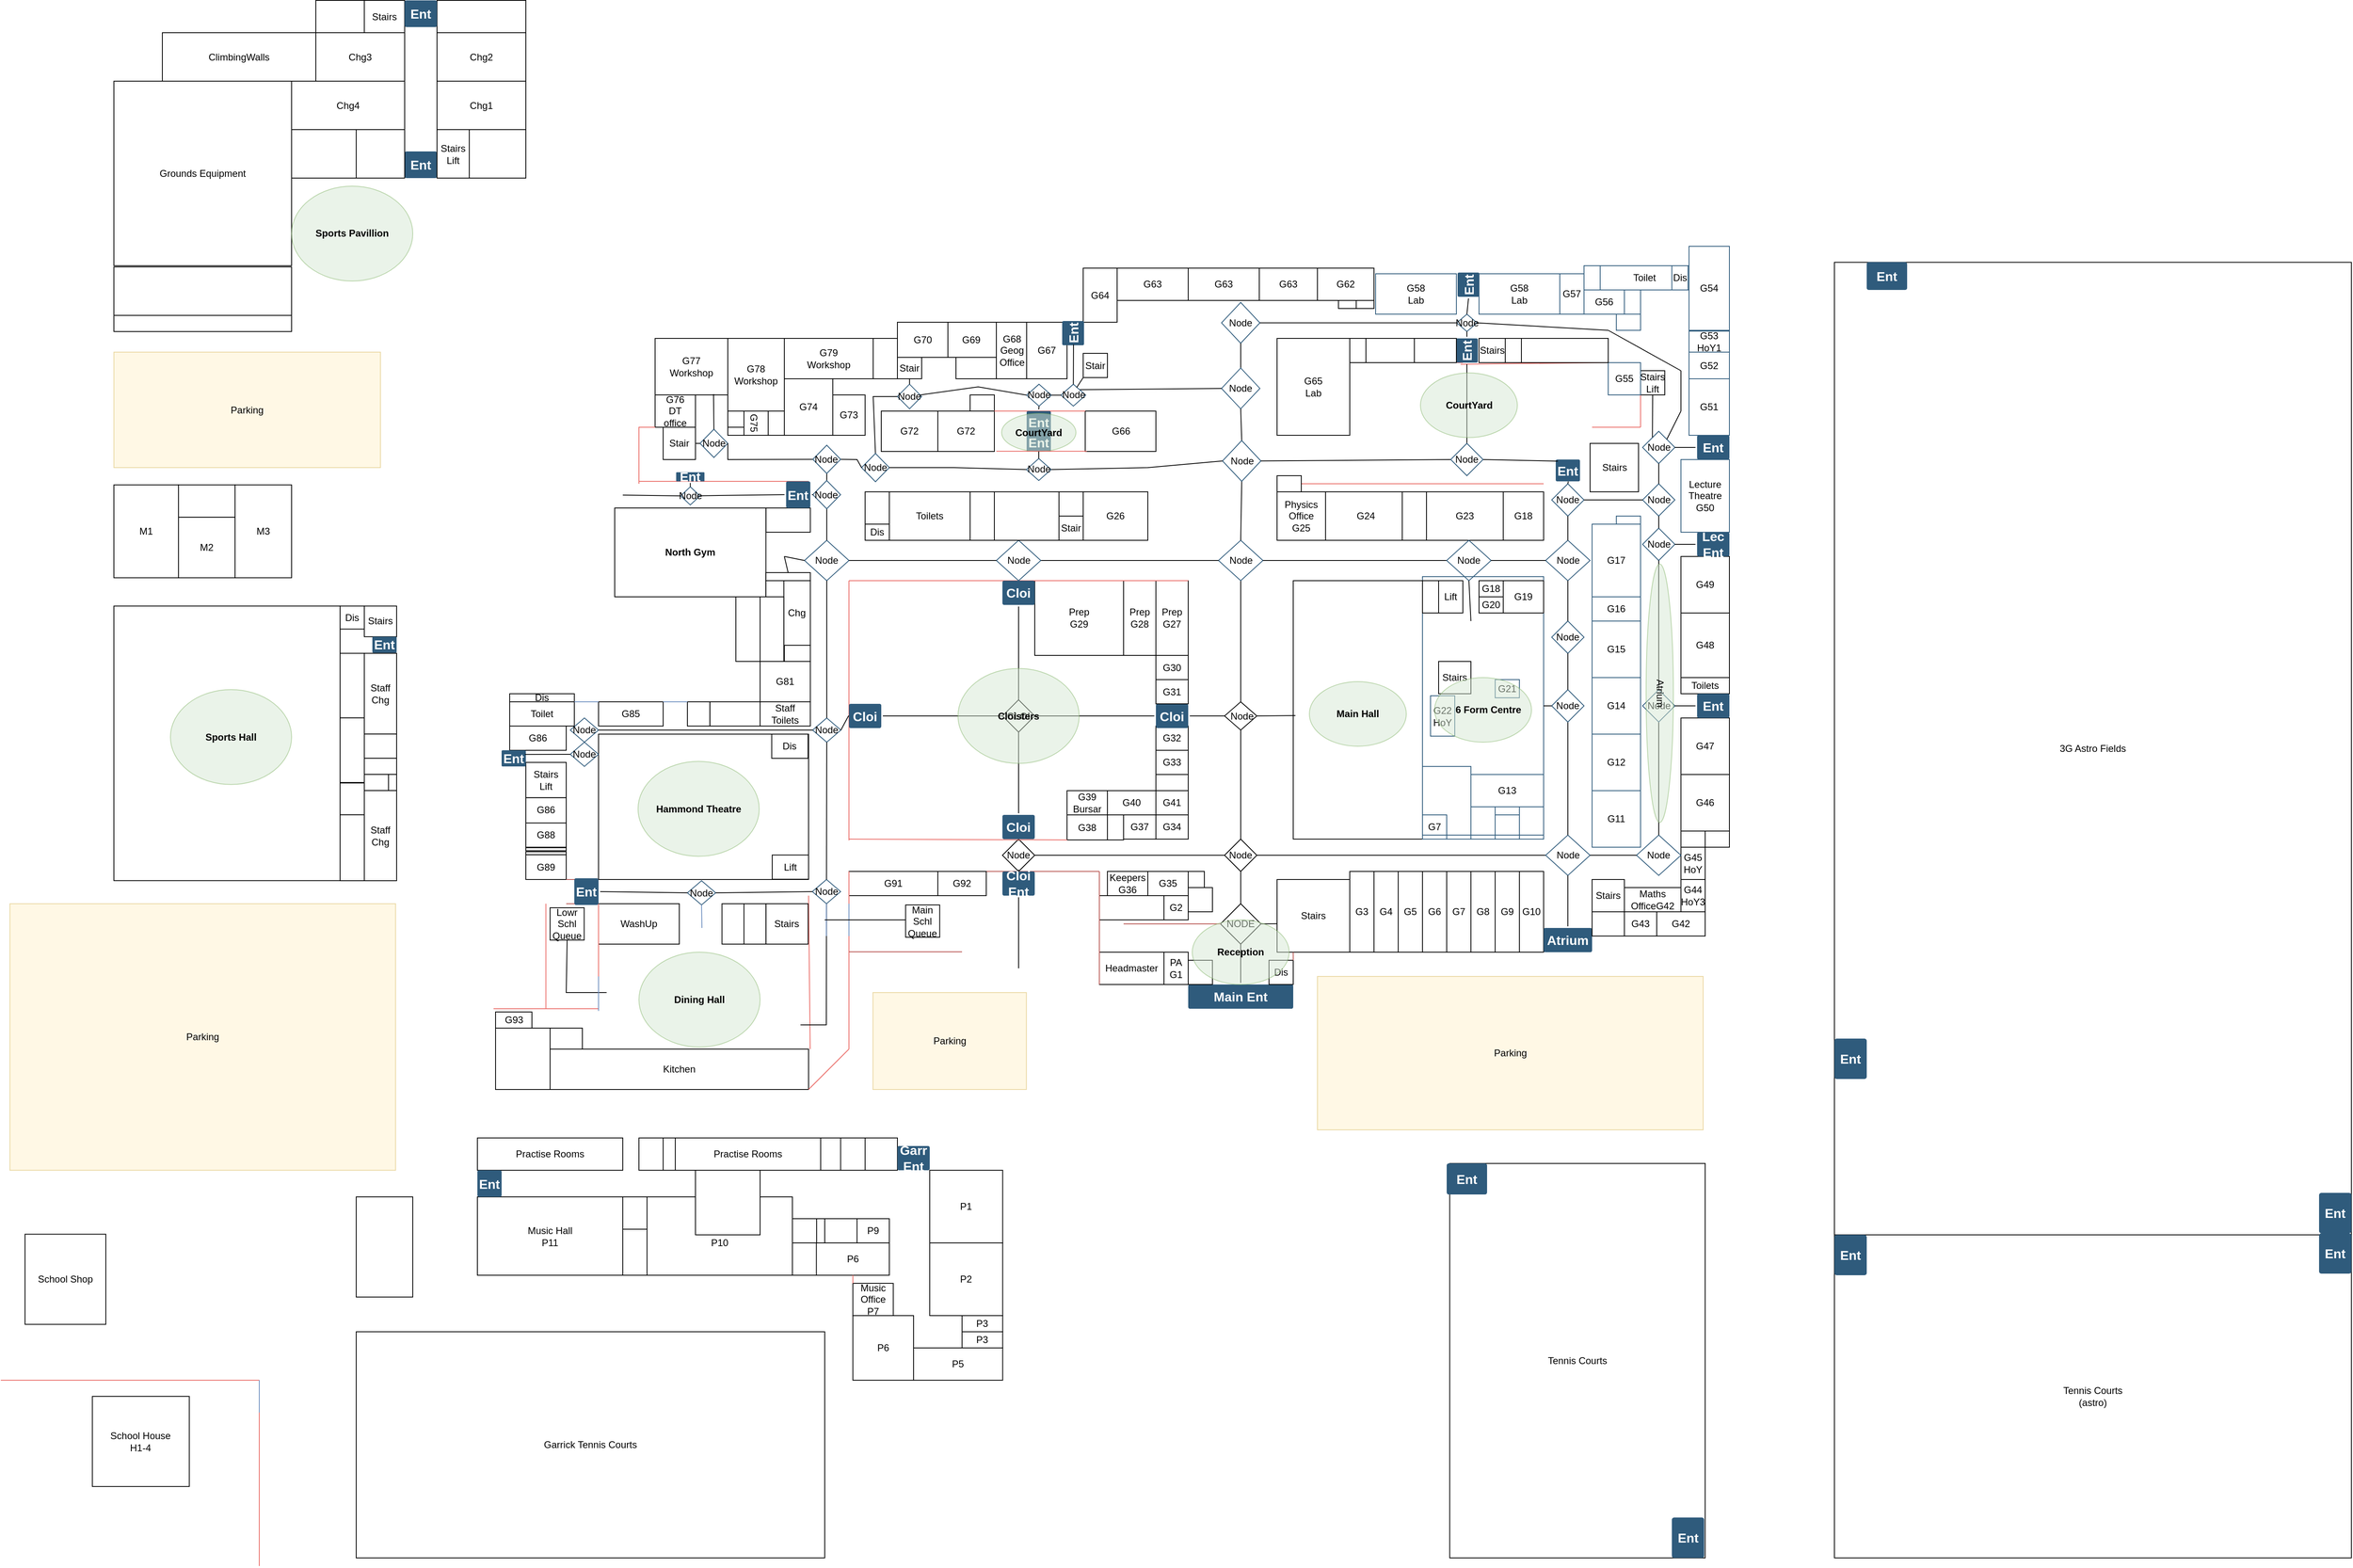 <mxfile version="24.5.2" type="device">
  <diagram id="6a731a19-8d31-9384-78a2-239565b7b9f0" name="Page-1">
    <mxGraphModel dx="2808" dy="2555" grid="1" gridSize="10" guides="1" tooltips="1" connect="1" arrows="1" fold="1" page="1" pageScale="1" pageWidth="1169" pageHeight="827" background="none" math="0" shadow="0">
      <root>
        <mxCell id="0" />
        <mxCell id="uEwHEvehHXahFJ2oK5lq-1880" value="First Floor" style="locked=1;" parent="0" />
        <mxCell id="uEwHEvehHXahFJ2oK5lq-1884" value="Stairs" style="rounded=0;whiteSpace=wrap;html=1;" parent="uEwHEvehHXahFJ2oK5lq-1880" vertex="1">
          <mxGeometry x="430" y="240" width="90" height="90" as="geometry" />
        </mxCell>
        <mxCell id="F_J9CPUnIOaaphiWJHtH-1749" value="" style="rounded=0;whiteSpace=wrap;html=1;" vertex="1" parent="uEwHEvehHXahFJ2oK5lq-1880">
          <mxGeometry x="-410" y="60" width="260" height="180" as="geometry" />
        </mxCell>
        <mxCell id="F_J9CPUnIOaaphiWJHtH-1750" value="&lt;b&gt;Hammond Theatre&lt;/b&gt;" style="ellipse;whiteSpace=wrap;html=1;rounded=0;strokeColor=#82b366;fillColor=#d5e8d4;opacity=50;" vertex="1" parent="uEwHEvehHXahFJ2oK5lq-1880">
          <mxGeometry x="-360" y="91.25" width="150" height="117.5" as="geometry" />
        </mxCell>
        <mxCell id="1" value="Ground" style="locked=1;" parent="0" />
        <mxCell id="1749" value="Main Ent" style="rounded=1;whiteSpace=wrap;html=1;shadow=0;labelBackgroundColor=none;strokeColor=none;strokeWidth=3;fillColor=#2F5B7C;fontFamily=Helvetica;fontSize=16;fontColor=#FFFFFF;align=center;fontStyle=1;spacing=5;arcSize=7;perimeterSpacing=2;" parent="1" vertex="1">
          <mxGeometry x="320" y="370" width="130" height="30" as="geometry" />
        </mxCell>
        <mxCell id="gbSmUv_tBAqvp1aVJgPZ-1751" value="G2" style="whiteSpace=wrap;html=1;aspect=fixed;" parent="1" vertex="1">
          <mxGeometry x="290" y="260" width="30" height="30" as="geometry" />
        </mxCell>
        <mxCell id="gbSmUv_tBAqvp1aVJgPZ-1752" value="" style="rounded=0;whiteSpace=wrap;html=1;" parent="1" vertex="1">
          <mxGeometry x="210" y="260" width="80" height="30" as="geometry" />
        </mxCell>
        <mxCell id="gbSmUv_tBAqvp1aVJgPZ-1753" value="Headmaster" style="rounded=0;whiteSpace=wrap;html=1;" parent="1" vertex="1">
          <mxGeometry x="210" y="330" width="80" height="40" as="geometry" />
        </mxCell>
        <mxCell id="gbSmUv_tBAqvp1aVJgPZ-1756" value="G35" style="rounded=0;whiteSpace=wrap;html=1;" parent="1" vertex="1">
          <mxGeometry x="270" y="230" width="50" height="30" as="geometry" />
        </mxCell>
        <mxCell id="gbSmUv_tBAqvp1aVJgPZ-1757" value="Keepers&lt;br&gt;G36" style="rounded=0;whiteSpace=wrap;html=1;" parent="1" vertex="1">
          <mxGeometry x="220" y="230" width="50" height="30" as="geometry" />
        </mxCell>
        <mxCell id="gbSmUv_tBAqvp1aVJgPZ-1758" value="NODE" style="rhombus;whiteSpace=wrap;html=1;" parent="1" vertex="1">
          <mxGeometry x="360" y="270" width="50" height="50" as="geometry" />
        </mxCell>
        <mxCell id="gbSmUv_tBAqvp1aVJgPZ-1763" value="Stairs" style="rounded=0;whiteSpace=wrap;html=1;" parent="1" vertex="1">
          <mxGeometry x="430" y="240" width="90" height="90" as="geometry" />
        </mxCell>
        <mxCell id="gbSmUv_tBAqvp1aVJgPZ-1764" value="G3" style="rounded=0;whiteSpace=wrap;html=1;" parent="1" vertex="1">
          <mxGeometry x="520" y="230" width="30" height="100" as="geometry" />
        </mxCell>
        <mxCell id="gbSmUv_tBAqvp1aVJgPZ-1765" value="G4" style="rounded=0;whiteSpace=wrap;html=1;" parent="1" vertex="1">
          <mxGeometry x="550" y="230" width="30" height="100" as="geometry" />
        </mxCell>
        <mxCell id="gbSmUv_tBAqvp1aVJgPZ-1766" value="G5" style="rounded=0;whiteSpace=wrap;html=1;" parent="1" vertex="1">
          <mxGeometry x="580" y="230" width="30" height="100" as="geometry" />
        </mxCell>
        <mxCell id="gbSmUv_tBAqvp1aVJgPZ-1771" value="G6" style="rounded=0;whiteSpace=wrap;html=1;" parent="1" vertex="1">
          <mxGeometry x="610" y="230" width="30" height="100" as="geometry" />
        </mxCell>
        <mxCell id="gbSmUv_tBAqvp1aVJgPZ-1774" value="G7" style="rounded=0;whiteSpace=wrap;html=1;" parent="1" vertex="1">
          <mxGeometry x="640" y="230" width="30" height="100" as="geometry" />
        </mxCell>
        <mxCell id="gbSmUv_tBAqvp1aVJgPZ-1775" value="G8" style="rounded=0;whiteSpace=wrap;html=1;" parent="1" vertex="1">
          <mxGeometry x="670" y="230" width="30" height="100" as="geometry" />
        </mxCell>
        <mxCell id="gbSmUv_tBAqvp1aVJgPZ-1776" value="G9" style="rounded=0;whiteSpace=wrap;html=1;" parent="1" vertex="1">
          <mxGeometry x="700" y="230" width="30" height="100" as="geometry" />
        </mxCell>
        <mxCell id="gbSmUv_tBAqvp1aVJgPZ-1777" value="G10" style="rounded=0;whiteSpace=wrap;html=1;" parent="1" vertex="1">
          <mxGeometry x="730" y="230" width="30" height="100" as="geometry" />
        </mxCell>
        <mxCell id="gbSmUv_tBAqvp1aVJgPZ-1778" value="Atrium" style="rounded=1;whiteSpace=wrap;html=1;shadow=0;labelBackgroundColor=none;strokeColor=none;strokeWidth=3;fillColor=#2F5B7C;fontFamily=Helvetica;fontSize=16;fontColor=#FFFFFF;align=center;fontStyle=1;spacing=5;arcSize=7;perimeterSpacing=2;" parent="1" vertex="1">
          <mxGeometry x="760" y="300" width="60" height="30" as="geometry" />
        </mxCell>
        <mxCell id="gbSmUv_tBAqvp1aVJgPZ-1781" value="Stairs" style="rounded=0;whiteSpace=wrap;html=1;direction=south;" parent="1" vertex="1">
          <mxGeometry x="820" y="240" width="40" height="40" as="geometry" />
        </mxCell>
        <mxCell id="gbSmUv_tBAqvp1aVJgPZ-1782" value="" style="rounded=0;whiteSpace=wrap;html=1;direction=south;" parent="1" vertex="1">
          <mxGeometry x="820" y="280" width="40" height="30" as="geometry" />
        </mxCell>
        <mxCell id="gbSmUv_tBAqvp1aVJgPZ-1783" value="G43" style="rounded=0;whiteSpace=wrap;html=1;direction=south;" parent="1" vertex="1">
          <mxGeometry x="860" y="280" width="40" height="30" as="geometry" />
        </mxCell>
        <mxCell id="gbSmUv_tBAqvp1aVJgPZ-1784" value="Maths OfficeG42" style="rounded=0;whiteSpace=wrap;html=1;direction=south;" parent="1" vertex="1">
          <mxGeometry x="860" y="250" width="70" height="30" as="geometry" />
        </mxCell>
        <mxCell id="gbSmUv_tBAqvp1aVJgPZ-1785" value="G42" style="rounded=0;whiteSpace=wrap;html=1;direction=south;" parent="1" vertex="1">
          <mxGeometry x="900" y="280" width="60" height="30" as="geometry" />
        </mxCell>
        <mxCell id="gbSmUv_tBAqvp1aVJgPZ-1787" value="G44&lt;br&gt;HoY3" style="rounded=0;whiteSpace=wrap;html=1;direction=south;" parent="1" vertex="1">
          <mxGeometry x="930" y="240" width="30" height="40" as="geometry" />
        </mxCell>
        <mxCell id="gbSmUv_tBAqvp1aVJgPZ-1789" value="G45&lt;br&gt;HoY" style="rounded=0;whiteSpace=wrap;html=1;direction=south;" parent="1" vertex="1">
          <mxGeometry x="930" y="200" width="30" height="40" as="geometry" />
        </mxCell>
        <mxCell id="gbSmUv_tBAqvp1aVJgPZ-1790" value="" style="rounded=0;whiteSpace=wrap;html=1;direction=south;" parent="1" vertex="1">
          <mxGeometry x="930" y="180" width="30" height="20" as="geometry" />
        </mxCell>
        <mxCell id="gbSmUv_tBAqvp1aVJgPZ-1791" value="" style="rounded=0;whiteSpace=wrap;html=1;direction=south;" parent="1" vertex="1">
          <mxGeometry x="960" y="180" width="30" height="20" as="geometry" />
        </mxCell>
        <mxCell id="gbSmUv_tBAqvp1aVJgPZ-1792" value="G46" style="rounded=0;whiteSpace=wrap;html=1;direction=south;" parent="1" vertex="1">
          <mxGeometry x="930" y="110" width="60" height="70" as="geometry" />
        </mxCell>
        <mxCell id="gbSmUv_tBAqvp1aVJgPZ-1793" value="G47" style="rounded=0;whiteSpace=wrap;html=1;direction=south;" parent="1" vertex="1">
          <mxGeometry x="930" y="40" width="60" height="70" as="geometry" />
        </mxCell>
        <mxCell id="gbSmUv_tBAqvp1aVJgPZ-1794" value="" style="rounded=0;whiteSpace=wrap;html=1;direction=south;" parent="1" vertex="1">
          <mxGeometry x="450" y="-130" width="160" height="320" as="geometry" />
        </mxCell>
        <mxCell id="gbSmUv_tBAqvp1aVJgPZ-1795" value="G34" style="rounded=0;whiteSpace=wrap;html=1;" parent="1" vertex="1">
          <mxGeometry x="280" y="160" width="40" height="30" as="geometry" />
        </mxCell>
        <mxCell id="gbSmUv_tBAqvp1aVJgPZ-1796" value="G41" style="rounded=0;whiteSpace=wrap;html=1;" parent="1" vertex="1">
          <mxGeometry x="280" y="130" width="40" height="30" as="geometry" />
        </mxCell>
        <mxCell id="gbSmUv_tBAqvp1aVJgPZ-1797" value="" style="rounded=0;whiteSpace=wrap;html=1;" parent="1" vertex="1">
          <mxGeometry x="280" y="110" width="40" height="20" as="geometry" />
        </mxCell>
        <mxCell id="gbSmUv_tBAqvp1aVJgPZ-1798" value="G33" style="rounded=0;whiteSpace=wrap;html=1;" parent="1" vertex="1">
          <mxGeometry x="280" y="80" width="40" height="30" as="geometry" />
        </mxCell>
        <mxCell id="gbSmUv_tBAqvp1aVJgPZ-1799" value="G32" style="rounded=0;whiteSpace=wrap;html=1;" parent="1" vertex="1">
          <mxGeometry x="280" y="50" width="40" height="30" as="geometry" />
        </mxCell>
        <mxCell id="gbSmUv_tBAqvp1aVJgPZ-1803" value="&amp;nbsp;Node" style="rhombus;whiteSpace=wrap;html=1;" parent="1" vertex="1">
          <mxGeometry x="365" y="20" width="40" height="35" as="geometry" />
        </mxCell>
        <mxCell id="gbSmUv_tBAqvp1aVJgPZ-1809" value="Node" style="rhombus;whiteSpace=wrap;html=1;" parent="1" vertex="1">
          <mxGeometry x="365" y="190" width="40" height="40" as="geometry" />
        </mxCell>
        <mxCell id="gbSmUv_tBAqvp1aVJgPZ-1814" value="Cloi" style="rounded=1;whiteSpace=wrap;html=1;shadow=0;labelBackgroundColor=none;strokeColor=none;strokeWidth=3;fillColor=#2F5B7C;fontFamily=Helvetica;fontSize=16;fontColor=#FFFFFF;align=center;fontStyle=1;spacing=5;arcSize=7;perimeterSpacing=2;" parent="1" vertex="1">
          <mxGeometry x="280" y="22.5" width="40" height="30" as="geometry" />
        </mxCell>
        <mxCell id="gbSmUv_tBAqvp1aVJgPZ-1818" value="G30" style="rounded=0;whiteSpace=wrap;html=1;" parent="1" vertex="1">
          <mxGeometry x="280" y="-37.5" width="40" height="30" as="geometry" />
        </mxCell>
        <mxCell id="gbSmUv_tBAqvp1aVJgPZ-1819" value="G31" style="rounded=0;whiteSpace=wrap;html=1;" parent="1" vertex="1">
          <mxGeometry x="280" y="-7.5" width="40" height="30" as="geometry" />
        </mxCell>
        <mxCell id="gbSmUv_tBAqvp1aVJgPZ-1820" value="Prep&lt;br&gt;G27" style="rounded=0;whiteSpace=wrap;html=1;" parent="1" vertex="1">
          <mxGeometry x="280" y="-130" width="40" height="92.5" as="geometry" />
        </mxCell>
        <mxCell id="gbSmUv_tBAqvp1aVJgPZ-1822" value="" style="endArrow=none;html=1;rounded=0;entryX=0.5;entryY=1;entryDx=0;entryDy=0;exitX=0.5;exitY=0;exitDx=0;exitDy=0;" parent="1" source="gbSmUv_tBAqvp1aVJgPZ-1809" target="gbSmUv_tBAqvp1aVJgPZ-1803" edge="1">
          <mxGeometry width="50" height="50" relative="1" as="geometry">
            <mxPoint x="340" y="110" as="sourcePoint" />
            <mxPoint x="390" y="60" as="targetPoint" />
          </mxGeometry>
        </mxCell>
        <mxCell id="gbSmUv_tBAqvp1aVJgPZ-1824" value="" style="endArrow=none;html=1;rounded=0;entryX=0.5;entryY=1;entryDx=0;entryDy=0;exitX=0.5;exitY=0;exitDx=0;exitDy=0;" parent="1" source="gbSmUv_tBAqvp1aVJgPZ-1758" target="gbSmUv_tBAqvp1aVJgPZ-1809" edge="1">
          <mxGeometry width="50" height="50" relative="1" as="geometry">
            <mxPoint x="340" y="200" as="sourcePoint" />
            <mxPoint x="390" y="150" as="targetPoint" />
          </mxGeometry>
        </mxCell>
        <mxCell id="gbSmUv_tBAqvp1aVJgPZ-1826" value="" style="endArrow=none;html=1;rounded=0;entryX=0.5;entryY=0;entryDx=0;entryDy=0;" parent="1" target="1749" edge="1">
          <mxGeometry width="50" height="50" relative="1" as="geometry">
            <mxPoint x="385" y="320" as="sourcePoint" />
            <mxPoint x="400" y="360" as="targetPoint" />
          </mxGeometry>
        </mxCell>
        <mxCell id="gbSmUv_tBAqvp1aVJgPZ-1827" value="" style="endArrow=none;html=1;rounded=0;fillColor=#f8cecc;strokeColor=#b85450;" parent="1" source="gbSmUv_tBAqvp1aVJgPZ-1758" edge="1">
          <mxGeometry width="50" height="50" relative="1" as="geometry">
            <mxPoint x="340" y="320" as="sourcePoint" />
            <mxPoint x="240" y="295" as="targetPoint" />
          </mxGeometry>
        </mxCell>
        <mxCell id="gbSmUv_tBAqvp1aVJgPZ-1828" value="" style="endArrow=none;html=1;rounded=0;exitX=1;exitY=0.5;exitDx=0;exitDy=0;entryX=-0.002;entryY=0.608;entryDx=0;entryDy=0;entryPerimeter=0;" parent="1" source="gbSmUv_tBAqvp1aVJgPZ-1758" target="gbSmUv_tBAqvp1aVJgPZ-1763" edge="1">
          <mxGeometry width="50" height="50" relative="1" as="geometry">
            <mxPoint x="340" y="320" as="sourcePoint" />
            <mxPoint x="410" y="260" as="targetPoint" />
          </mxGeometry>
        </mxCell>
        <mxCell id="gbSmUv_tBAqvp1aVJgPZ-1829" value="" style="endArrow=none;html=1;rounded=0;entryX=0;entryY=0.5;entryDx=0;entryDy=0;exitX=1;exitY=0.5;exitDx=0;exitDy=0;" parent="1" source="8CyhJUhW_bh8TN33WHjR-1827" target="gbSmUv_tBAqvp1aVJgPZ-1809" edge="1">
          <mxGeometry width="50" height="50" relative="1" as="geometry">
            <mxPoint x="170" y="210" as="sourcePoint" />
            <mxPoint x="400" y="100" as="targetPoint" />
          </mxGeometry>
        </mxCell>
        <mxCell id="gbSmUv_tBAqvp1aVJgPZ-1830" value="" style="endArrow=none;html=1;rounded=0;exitX=1;exitY=0.5;exitDx=0;exitDy=0;entryX=0;entryY=0.5;entryDx=0;entryDy=0;" parent="1" source="gbSmUv_tBAqvp1aVJgPZ-1809" target="gbSmUv_tBAqvp1aVJgPZ-1883" edge="1">
          <mxGeometry width="50" height="50" relative="1" as="geometry">
            <mxPoint x="180.0" y="220" as="sourcePoint" />
            <mxPoint x="610" y="210" as="targetPoint" />
          </mxGeometry>
        </mxCell>
        <mxCell id="gbSmUv_tBAqvp1aVJgPZ-1831" value="" style="endArrow=none;html=1;rounded=0;entryX=0;entryY=0.5;entryDx=0;entryDy=0;exitX=1;exitY=0.5;exitDx=0;exitDy=0;" parent="1" source="gbSmUv_tBAqvp1aVJgPZ-1814" target="gbSmUv_tBAqvp1aVJgPZ-1803" edge="1">
          <mxGeometry width="50" height="50" relative="1" as="geometry">
            <mxPoint x="350" as="sourcePoint" />
            <mxPoint x="400" y="-50" as="targetPoint" />
          </mxGeometry>
        </mxCell>
        <mxCell id="gbSmUv_tBAqvp1aVJgPZ-1832" value="" style="endArrow=none;html=1;rounded=0;exitX=0.5;exitY=0;exitDx=0;exitDy=0;entryX=0.5;entryY=1;entryDx=0;entryDy=0;" parent="1" source="gbSmUv_tBAqvp1aVJgPZ-1803" target="gbSmUv_tBAqvp1aVJgPZ-1834" edge="1">
          <mxGeometry width="50" height="50" relative="1" as="geometry">
            <mxPoint x="360" y="-20" as="sourcePoint" />
            <mxPoint x="385" y="-110" as="targetPoint" />
          </mxGeometry>
        </mxCell>
        <mxCell id="gbSmUv_tBAqvp1aVJgPZ-1834" value="Node" style="rhombus;whiteSpace=wrap;html=1;rounded=0;strokeColor=#2F5B7C;fillColor=none;" parent="1" vertex="1">
          <mxGeometry x="357.5" y="-180" width="55" height="50" as="geometry" />
        </mxCell>
        <mxCell id="gbSmUv_tBAqvp1aVJgPZ-1837" value="" style="endArrow=none;html=1;rounded=0;entryX=1;entryY=0.5;entryDx=0;entryDy=0;exitX=0;exitY=0.5;exitDx=0;exitDy=0;" parent="1" source="gbSmUv_tBAqvp1aVJgPZ-1834" target="7g-5XyvWssEIG0KanUl5-1750" edge="1">
          <mxGeometry width="50" height="50" relative="1" as="geometry">
            <mxPoint x="340" y="-90" as="sourcePoint" />
            <mxPoint x="332.5" y="-155" as="targetPoint" />
          </mxGeometry>
        </mxCell>
        <mxCell id="gbSmUv_tBAqvp1aVJgPZ-1839" value="" style="endArrow=none;html=1;rounded=0;entryX=0.5;entryY=0;entryDx=0;entryDy=0;exitX=0.5;exitY=1;exitDx=0;exitDy=0;" parent="1" source="7g-5XyvWssEIG0KanUl5-1807" target="gbSmUv_tBAqvp1aVJgPZ-1834" edge="1">
          <mxGeometry width="50" height="50" relative="1" as="geometry">
            <mxPoint x="300" y="-240" as="sourcePoint" />
            <mxPoint x="305" y="-180.0" as="targetPoint" />
          </mxGeometry>
        </mxCell>
        <mxCell id="gbSmUv_tBAqvp1aVJgPZ-1841" value="" style="endArrow=none;html=1;rounded=0;exitX=1;exitY=0.5;exitDx=0;exitDy=0;entryX=0;entryY=0.5;entryDx=0;entryDy=0;" parent="1" source="gbSmUv_tBAqvp1aVJgPZ-1834" target="gbSmUv_tBAqvp1aVJgPZ-1855" edge="1">
          <mxGeometry width="50" height="50" relative="1" as="geometry">
            <mxPoint x="460" y="-110" as="sourcePoint" />
            <mxPoint x="610" y="-155" as="targetPoint" />
          </mxGeometry>
        </mxCell>
        <mxCell id="gbSmUv_tBAqvp1aVJgPZ-1842" value="Physics Office&lt;br&gt;G25" style="rounded=0;whiteSpace=wrap;html=1;" parent="1" vertex="1">
          <mxGeometry x="430" y="-240" width="60" height="60" as="geometry" />
        </mxCell>
        <mxCell id="gbSmUv_tBAqvp1aVJgPZ-1843" value="G24" style="rounded=0;whiteSpace=wrap;html=1;" parent="1" vertex="1">
          <mxGeometry x="490" y="-240" width="100" height="60" as="geometry" />
        </mxCell>
        <mxCell id="gbSmUv_tBAqvp1aVJgPZ-1845" value="" style="rounded=0;whiteSpace=wrap;html=1;" parent="1" vertex="1">
          <mxGeometry x="585" y="-240" width="30" height="60" as="geometry" />
        </mxCell>
        <mxCell id="gbSmUv_tBAqvp1aVJgPZ-1846" value="G23" style="rounded=0;whiteSpace=wrap;html=1;" parent="1" vertex="1">
          <mxGeometry x="615" y="-240" width="95" height="60" as="geometry" />
        </mxCell>
        <mxCell id="gbSmUv_tBAqvp1aVJgPZ-1847" value="G18" style="rounded=0;whiteSpace=wrap;html=1;" parent="1" vertex="1">
          <mxGeometry x="710" y="-240" width="50" height="60" as="geometry" />
        </mxCell>
        <mxCell id="gbSmUv_tBAqvp1aVJgPZ-1848" value="" style="rounded=0;whiteSpace=wrap;html=1;strokeColor=#2F5B7C;fillColor=none;" parent="1" vertex="1">
          <mxGeometry x="610" y="-135" width="150" height="320" as="geometry" />
        </mxCell>
        <mxCell id="gbSmUv_tBAqvp1aVJgPZ-1850" value="" style="rounded=0;whiteSpace=wrap;html=1;" parent="1" vertex="1">
          <mxGeometry x="610" y="-130" width="20" height="40" as="geometry" />
        </mxCell>
        <mxCell id="gbSmUv_tBAqvp1aVJgPZ-1851" value="G19" style="rounded=0;whiteSpace=wrap;html=1;" parent="1" vertex="1">
          <mxGeometry x="710" y="-130" width="50" height="40" as="geometry" />
        </mxCell>
        <mxCell id="gbSmUv_tBAqvp1aVJgPZ-1852" value="G18" style="rounded=0;whiteSpace=wrap;html=1;" parent="1" vertex="1">
          <mxGeometry x="680" y="-130" width="30" height="20" as="geometry" />
        </mxCell>
        <mxCell id="gbSmUv_tBAqvp1aVJgPZ-1853" value="G20" style="rounded=0;whiteSpace=wrap;html=1;" parent="1" vertex="1">
          <mxGeometry x="680" y="-110" width="30" height="20" as="geometry" />
        </mxCell>
        <mxCell id="gbSmUv_tBAqvp1aVJgPZ-1854" value="Lift" style="rounded=0;whiteSpace=wrap;html=1;" parent="1" vertex="1">
          <mxGeometry x="630" y="-130" width="30" height="40" as="geometry" />
        </mxCell>
        <mxCell id="gbSmUv_tBAqvp1aVJgPZ-1855" value="Node" style="rhombus;whiteSpace=wrap;html=1;rounded=0;strokeColor=#2F5B7C;fillColor=none;" parent="1" vertex="1">
          <mxGeometry x="640" y="-180" width="55" height="50" as="geometry" />
        </mxCell>
        <mxCell id="gbSmUv_tBAqvp1aVJgPZ-1859" value="" style="endArrow=none;html=1;rounded=0;entryX=0.5;entryY=1;entryDx=0;entryDy=0;" parent="1" target="gbSmUv_tBAqvp1aVJgPZ-1855" edge="1">
          <mxGeometry width="50" height="50" relative="1" as="geometry">
            <mxPoint x="670" y="-80" as="sourcePoint" />
            <mxPoint x="710" y="-110" as="targetPoint" />
          </mxGeometry>
        </mxCell>
        <mxCell id="gbSmUv_tBAqvp1aVJgPZ-1860" value="Stairs" style="rounded=0;whiteSpace=wrap;html=1;" parent="1" vertex="1">
          <mxGeometry x="630" y="-30" width="40" height="40" as="geometry" />
        </mxCell>
        <mxCell id="gbSmUv_tBAqvp1aVJgPZ-1861" value="G22&lt;br&gt;HoY" style="rounded=0;whiteSpace=wrap;html=1;strokeColor=#2F5B7C;fillColor=none;" parent="1" vertex="1">
          <mxGeometry x="620" y="12.5" width="30" height="50" as="geometry" />
        </mxCell>
        <mxCell id="gbSmUv_tBAqvp1aVJgPZ-1862" value="G21" style="rounded=0;whiteSpace=wrap;html=1;strokeColor=#2F5B7C;fillColor=none;" parent="1" vertex="1">
          <mxGeometry x="700" y="-7.5" width="30" height="22.5" as="geometry" />
        </mxCell>
        <mxCell id="gbSmUv_tBAqvp1aVJgPZ-1863" value="&lt;b&gt;&amp;nbsp; &amp;nbsp; 6 Form Centre&lt;/b&gt;" style="ellipse;whiteSpace=wrap;html=1;rounded=0;strokeColor=#82b366;fillColor=#d5e8d4;opacity=50;" parent="1" vertex="1">
          <mxGeometry x="625" y="-10" width="120" height="80" as="geometry" />
        </mxCell>
        <mxCell id="gbSmUv_tBAqvp1aVJgPZ-1864" value="" style="rounded=0;whiteSpace=wrap;html=1;strokeColor=#2F5B7C;fillColor=none;" parent="1" vertex="1">
          <mxGeometry x="610" y="100" width="60" height="90" as="geometry" />
        </mxCell>
        <mxCell id="gbSmUv_tBAqvp1aVJgPZ-1865" value="G7" style="rounded=0;whiteSpace=wrap;html=1;strokeColor=#2F5B7C;fillColor=none;" parent="1" vertex="1">
          <mxGeometry x="610" y="160" width="30" height="30" as="geometry" />
        </mxCell>
        <mxCell id="gbSmUv_tBAqvp1aVJgPZ-1866" value="" style="rounded=0;whiteSpace=wrap;html=1;strokeColor=#2F5B7C;fillColor=none;" parent="1" vertex="1">
          <mxGeometry x="670" y="150" width="30" height="40" as="geometry" />
        </mxCell>
        <mxCell id="gbSmUv_tBAqvp1aVJgPZ-1867" value="" style="rounded=0;whiteSpace=wrap;html=1;strokeColor=#2F5B7C;fillColor=none;" parent="1" vertex="1">
          <mxGeometry x="700" y="160" width="30" height="30" as="geometry" />
        </mxCell>
        <mxCell id="gbSmUv_tBAqvp1aVJgPZ-1868" value="" style="rounded=0;whiteSpace=wrap;html=1;strokeColor=#2F5B7C;fillColor=none;" parent="1" vertex="1">
          <mxGeometry x="730" y="150" width="30" height="40" as="geometry" />
        </mxCell>
        <mxCell id="gbSmUv_tBAqvp1aVJgPZ-1869" value="" style="rounded=0;whiteSpace=wrap;html=1;strokeColor=#2F5B7C;fillColor=none;" parent="1" vertex="1">
          <mxGeometry x="700" y="150" width="30" height="10" as="geometry" />
        </mxCell>
        <mxCell id="gbSmUv_tBAqvp1aVJgPZ-1870" value="G13" style="rounded=0;whiteSpace=wrap;html=1;strokeColor=#2F5B7C;fillColor=none;" parent="1" vertex="1">
          <mxGeometry x="670" y="110" width="90" height="40" as="geometry" />
        </mxCell>
        <mxCell id="gbSmUv_tBAqvp1aVJgPZ-1871" value="G11" style="rounded=0;whiteSpace=wrap;html=1;strokeColor=#2F5B7C;fillColor=none;" parent="1" vertex="1">
          <mxGeometry x="820" y="130" width="60" height="70" as="geometry" />
        </mxCell>
        <mxCell id="gbSmUv_tBAqvp1aVJgPZ-1872" value="G12" style="rounded=0;whiteSpace=wrap;html=1;strokeColor=#2F5B7C;fillColor=none;" parent="1" vertex="1">
          <mxGeometry x="820" y="60" width="60" height="70" as="geometry" />
        </mxCell>
        <mxCell id="gbSmUv_tBAqvp1aVJgPZ-1873" value="G14" style="rounded=0;whiteSpace=wrap;html=1;strokeColor=#2F5B7C;fillColor=none;" parent="1" vertex="1">
          <mxGeometry x="820" y="-10" width="60" height="70" as="geometry" />
        </mxCell>
        <mxCell id="gbSmUv_tBAqvp1aVJgPZ-1874" value="" style="rounded=0;whiteSpace=wrap;html=1;strokeColor=#2F5B7C;fillColor=none;" parent="1" vertex="1">
          <mxGeometry x="850" y="-210" width="30" height="10" as="geometry" />
        </mxCell>
        <mxCell id="gbSmUv_tBAqvp1aVJgPZ-1875" value="G15" style="rounded=0;whiteSpace=wrap;html=1;strokeColor=#2F5B7C;fillColor=none;" parent="1" vertex="1">
          <mxGeometry x="820" y="-80" width="60" height="70" as="geometry" />
        </mxCell>
        <mxCell id="gbSmUv_tBAqvp1aVJgPZ-1877" value="G17" style="rounded=0;whiteSpace=wrap;html=1;strokeColor=#2F5B7C;fillColor=none;" parent="1" vertex="1">
          <mxGeometry x="820" y="-200" width="60" height="90" as="geometry" />
        </mxCell>
        <mxCell id="gbSmUv_tBAqvp1aVJgPZ-1878" value="G16" style="rounded=0;whiteSpace=wrap;html=1;strokeColor=#2F5B7C;fillColor=none;" parent="1" vertex="1">
          <mxGeometry x="820" y="-110" width="60" height="30" as="geometry" />
        </mxCell>
        <mxCell id="gbSmUv_tBAqvp1aVJgPZ-1880" value="Node" style="rhombus;whiteSpace=wrap;html=1;rounded=0;strokeColor=#2F5B7C;fillColor=none;" parent="1" vertex="1">
          <mxGeometry x="762.5" y="-180" width="55" height="50" as="geometry" />
        </mxCell>
        <mxCell id="gbSmUv_tBAqvp1aVJgPZ-1881" value="" style="endArrow=none;html=1;rounded=0;exitX=1;exitY=0.5;exitDx=0;exitDy=0;entryX=0;entryY=0.5;entryDx=0;entryDy=0;" parent="1" source="gbSmUv_tBAqvp1aVJgPZ-1855" target="gbSmUv_tBAqvp1aVJgPZ-1880" edge="1">
          <mxGeometry width="50" height="50" relative="1" as="geometry">
            <mxPoint x="820" y="-80" as="sourcePoint" />
            <mxPoint x="870" y="-130" as="targetPoint" />
          </mxGeometry>
        </mxCell>
        <mxCell id="gbSmUv_tBAqvp1aVJgPZ-1883" value="Node" style="rhombus;whiteSpace=wrap;html=1;rounded=0;strokeColor=#2F5B7C;fillColor=none;" parent="1" vertex="1">
          <mxGeometry x="762.5" y="185" width="55" height="50" as="geometry" />
        </mxCell>
        <mxCell id="gbSmUv_tBAqvp1aVJgPZ-1887" value="" style="endArrow=none;html=1;rounded=0;entryX=0.5;entryY=1;entryDx=0;entryDy=0;exitX=0.5;exitY=0;exitDx=0;exitDy=0;" parent="1" source="gbSmUv_tBAqvp1aVJgPZ-1778" target="gbSmUv_tBAqvp1aVJgPZ-1883" edge="1">
          <mxGeometry width="50" height="50" relative="1" as="geometry">
            <mxPoint x="750" y="250" as="sourcePoint" />
            <mxPoint x="800" y="200" as="targetPoint" />
          </mxGeometry>
        </mxCell>
        <mxCell id="gbSmUv_tBAqvp1aVJgPZ-1888" value="Node" style="rhombus;whiteSpace=wrap;html=1;rounded=0;strokeColor=#2F5B7C;fillColor=none;" parent="1" vertex="1">
          <mxGeometry x="875" y="185" width="55" height="50" as="geometry" />
        </mxCell>
        <mxCell id="gbSmUv_tBAqvp1aVJgPZ-1889" value="" style="endArrow=none;html=1;rounded=0;exitX=1;exitY=0.5;exitDx=0;exitDy=0;entryX=0;entryY=0.5;entryDx=0;entryDy=0;" parent="1" source="gbSmUv_tBAqvp1aVJgPZ-1883" target="gbSmUv_tBAqvp1aVJgPZ-1888" edge="1">
          <mxGeometry width="50" height="50" relative="1" as="geometry">
            <mxPoint x="810" y="190" as="sourcePoint" />
            <mxPoint x="860" y="140" as="targetPoint" />
          </mxGeometry>
        </mxCell>
        <mxCell id="gbSmUv_tBAqvp1aVJgPZ-1890" value="" style="endArrow=none;html=1;rounded=0;exitX=0.5;exitY=0;exitDx=0;exitDy=0;entryX=0.5;entryY=1;entryDx=0;entryDy=0;" parent="1" source="gbSmUv_tBAqvp1aVJgPZ-1888" target="gbSmUv_tBAqvp1aVJgPZ-1894" edge="1">
          <mxGeometry width="50" height="50" relative="1" as="geometry">
            <mxPoint x="820" y="120" as="sourcePoint" />
            <mxPoint x="900" y="50" as="targetPoint" />
          </mxGeometry>
        </mxCell>
        <mxCell id="gbSmUv_tBAqvp1aVJgPZ-1891" value="" style="endArrow=none;html=1;rounded=0;exitX=1;exitY=0.5;exitDx=0;exitDy=0;entryX=0.522;entryY=0.983;entryDx=0;entryDy=0;entryPerimeter=0;" parent="1" source="gbSmUv_tBAqvp1aVJgPZ-1803" target="gbSmUv_tBAqvp1aVJgPZ-1794" edge="1">
          <mxGeometry width="50" height="50" relative="1" as="geometry">
            <mxPoint x="410" y="70" as="sourcePoint" />
            <mxPoint x="460" y="20" as="targetPoint" />
          </mxGeometry>
        </mxCell>
        <mxCell id="gbSmUv_tBAqvp1aVJgPZ-1892" value="Toilets" style="rounded=0;whiteSpace=wrap;html=1;direction=south;" parent="1" vertex="1">
          <mxGeometry x="930" y="-10" width="60" height="20" as="geometry" />
        </mxCell>
        <mxCell id="gbSmUv_tBAqvp1aVJgPZ-1893" value="Ent" style="rounded=1;whiteSpace=wrap;html=1;shadow=0;labelBackgroundColor=none;strokeColor=none;strokeWidth=3;fillColor=#2F5B7C;fontFamily=Helvetica;fontSize=16;fontColor=#FFFFFF;align=center;fontStyle=1;spacing=5;arcSize=7;perimeterSpacing=2;" parent="1" vertex="1">
          <mxGeometry x="950" y="10" width="40" height="30" as="geometry" />
        </mxCell>
        <mxCell id="gbSmUv_tBAqvp1aVJgPZ-1894" value="Node" style="rhombus;whiteSpace=wrap;html=1;rounded=0;strokeColor=#2F5B7C;fillColor=none;" parent="1" vertex="1">
          <mxGeometry x="882.5" y="5" width="40" height="40" as="geometry" />
        </mxCell>
        <mxCell id="gbSmUv_tBAqvp1aVJgPZ-1895" value="" style="endArrow=none;html=1;rounded=0;exitX=0;exitY=0.5;exitDx=0;exitDy=0;entryX=1;entryY=0.5;entryDx=0;entryDy=0;" parent="1" source="gbSmUv_tBAqvp1aVJgPZ-1893" target="gbSmUv_tBAqvp1aVJgPZ-1894" edge="1">
          <mxGeometry width="50" height="50" relative="1" as="geometry">
            <mxPoint x="870" y="60" as="sourcePoint" />
            <mxPoint x="920" y="10" as="targetPoint" />
          </mxGeometry>
        </mxCell>
        <mxCell id="gbSmUv_tBAqvp1aVJgPZ-1896" value="G48" style="rounded=0;whiteSpace=wrap;html=1;direction=south;" parent="1" vertex="1">
          <mxGeometry x="930" y="-90" width="60" height="80" as="geometry" />
        </mxCell>
        <mxCell id="gbSmUv_tBAqvp1aVJgPZ-1897" value="G49" style="rounded=0;whiteSpace=wrap;html=1;direction=south;" parent="1" vertex="1">
          <mxGeometry x="930" y="-160" width="60" height="70" as="geometry" />
        </mxCell>
        <mxCell id="gbSmUv_tBAqvp1aVJgPZ-1898" value="Lec Ent" style="rounded=1;whiteSpace=wrap;html=1;shadow=0;labelBackgroundColor=none;strokeColor=none;strokeWidth=3;fillColor=#2F5B7C;fontFamily=Helvetica;fontSize=16;fontColor=#FFFFFF;align=center;fontStyle=1;spacing=5;arcSize=7;perimeterSpacing=2;" parent="1" vertex="1">
          <mxGeometry x="950" y="-190" width="40" height="30" as="geometry" />
        </mxCell>
        <mxCell id="gbSmUv_tBAqvp1aVJgPZ-1899" value="Node" style="rhombus;whiteSpace=wrap;html=1;rounded=0;strokeColor=#2F5B7C;fillColor=none;" parent="1" vertex="1">
          <mxGeometry x="882.5" y="-195" width="40" height="40" as="geometry" />
        </mxCell>
        <mxCell id="gbSmUv_tBAqvp1aVJgPZ-1900" value="" style="endArrow=none;html=1;rounded=0;exitX=0.5;exitY=0;exitDx=0;exitDy=0;entryX=0.5;entryY=1;entryDx=0;entryDy=0;" parent="1" source="gbSmUv_tBAqvp1aVJgPZ-1894" target="gbSmUv_tBAqvp1aVJgPZ-1899" edge="1">
          <mxGeometry width="50" height="50" relative="1" as="geometry">
            <mxPoint x="910" y="-30" as="sourcePoint" />
            <mxPoint x="920" y="-90" as="targetPoint" />
          </mxGeometry>
        </mxCell>
        <mxCell id="gbSmUv_tBAqvp1aVJgPZ-1901" value="" style="endArrow=none;html=1;rounded=0;exitX=1;exitY=0.5;exitDx=0;exitDy=0;entryX=0;entryY=0.5;entryDx=0;entryDy=0;" parent="1" source="gbSmUv_tBAqvp1aVJgPZ-1899" target="gbSmUv_tBAqvp1aVJgPZ-1898" edge="1">
          <mxGeometry width="50" height="50" relative="1" as="geometry">
            <mxPoint x="910" y="-110" as="sourcePoint" />
            <mxPoint x="960" y="-160" as="targetPoint" />
          </mxGeometry>
        </mxCell>
        <mxCell id="gbSmUv_tBAqvp1aVJgPZ-1902" value="Lecture Theatre&lt;br&gt;G50" style="rounded=0;whiteSpace=wrap;html=1;strokeColor=#2F5B7C;fillColor=none;" parent="1" vertex="1">
          <mxGeometry x="930" y="-280" width="60" height="90" as="geometry" />
        </mxCell>
        <mxCell id="gbSmUv_tBAqvp1aVJgPZ-1903" value="Node" style="rhombus;whiteSpace=wrap;html=1;rounded=0;strokeColor=#2F5B7C;fillColor=none;" parent="1" vertex="1">
          <mxGeometry x="882.5" y="-250" width="40" height="40" as="geometry" />
        </mxCell>
        <mxCell id="gbSmUv_tBAqvp1aVJgPZ-1904" value="" style="endArrow=none;html=1;rounded=0;fontFamily=Helvetica;fontSize=12;fontColor=default;exitX=0.5;exitY=0;exitDx=0;exitDy=0;entryX=0.5;entryY=1;entryDx=0;entryDy=0;" parent="1" source="gbSmUv_tBAqvp1aVJgPZ-1899" target="gbSmUv_tBAqvp1aVJgPZ-1903" edge="1">
          <mxGeometry width="50" height="50" relative="1" as="geometry">
            <mxPoint x="860" y="-220" as="sourcePoint" />
            <mxPoint x="903" y="-220" as="targetPoint" />
          </mxGeometry>
        </mxCell>
        <mxCell id="gbSmUv_tBAqvp1aVJgPZ-1905" value="" style="endArrow=none;html=1;rounded=0;fontFamily=Helvetica;fontSize=12;fontColor=default;exitX=0.5;exitY=0;exitDx=0;exitDy=0;entryX=0.5;entryY=1;entryDx=0;entryDy=0;" parent="1" source="gbSmUv_tBAqvp1aVJgPZ-1883" target="gbSmUv_tBAqvp1aVJgPZ-1906" edge="1">
          <mxGeometry width="50" height="50" relative="1" as="geometry">
            <mxPoint x="820" y="140" as="sourcePoint" />
            <mxPoint x="790" y="80" as="targetPoint" />
          </mxGeometry>
        </mxCell>
        <mxCell id="gbSmUv_tBAqvp1aVJgPZ-1906" value="Node" style="rhombus;whiteSpace=wrap;html=1;rounded=0;strokeColor=#2F5B7C;fillColor=none;" parent="1" vertex="1">
          <mxGeometry x="770" y="5" width="40" height="40" as="geometry" />
        </mxCell>
        <mxCell id="gbSmUv_tBAqvp1aVJgPZ-1908" value="Node" style="rhombus;whiteSpace=wrap;html=1;rounded=0;strokeColor=#2F5B7C;fillColor=none;" parent="1" vertex="1">
          <mxGeometry x="770" y="-80" width="40" height="40" as="geometry" />
        </mxCell>
        <mxCell id="gbSmUv_tBAqvp1aVJgPZ-1909" value="" style="endArrow=none;html=1;rounded=0;fontFamily=Helvetica;fontSize=12;fontColor=default;entryX=0.5;entryY=1;entryDx=0;entryDy=0;exitX=0.5;exitY=0;exitDx=0;exitDy=0;" parent="1" source="gbSmUv_tBAqvp1aVJgPZ-1906" target="gbSmUv_tBAqvp1aVJgPZ-1908" edge="1">
          <mxGeometry width="50" height="50" relative="1" as="geometry">
            <mxPoint x="820" as="sourcePoint" />
            <mxPoint x="870" y="-50" as="targetPoint" />
          </mxGeometry>
        </mxCell>
        <mxCell id="gbSmUv_tBAqvp1aVJgPZ-1910" value="" style="endArrow=none;html=1;rounded=0;fontFamily=Helvetica;fontSize=12;fontColor=default;entryX=0.5;entryY=1;entryDx=0;entryDy=0;exitX=0.5;exitY=0;exitDx=0;exitDy=0;" parent="1" source="gbSmUv_tBAqvp1aVJgPZ-1908" target="gbSmUv_tBAqvp1aVJgPZ-1880" edge="1">
          <mxGeometry width="50" height="50" relative="1" as="geometry">
            <mxPoint x="820" y="-60" as="sourcePoint" />
            <mxPoint x="870" y="-110" as="targetPoint" />
          </mxGeometry>
        </mxCell>
        <mxCell id="gbSmUv_tBAqvp1aVJgPZ-1911" value="" style="endArrow=none;html=1;rounded=0;fontFamily=Helvetica;fontSize=12;fontColor=default;entryX=0;entryY=0.5;entryDx=0;entryDy=0;" parent="1" source="gbSmUv_tBAqvp1aVJgPZ-1848" target="gbSmUv_tBAqvp1aVJgPZ-1906" edge="1">
          <mxGeometry width="50" height="50" relative="1" as="geometry">
            <mxPoint x="770" y="100" as="sourcePoint" />
            <mxPoint x="870" y="80" as="targetPoint" />
          </mxGeometry>
        </mxCell>
        <mxCell id="8CyhJUhW_bh8TN33WHjR-1750" value="Atrium" style="ellipse;whiteSpace=wrap;html=1;fillColor=#d5e8d4;strokeColor=#82b366;opacity=50;rotation=90;" parent="1" vertex="1">
          <mxGeometry x="743.75" y="-7.5" width="320" height="33.75" as="geometry" />
        </mxCell>
        <mxCell id="8CyhJUhW_bh8TN33WHjR-1751" value="Stairs" style="rounded=0;whiteSpace=wrap;html=1;direction=south;" parent="1" vertex="1">
          <mxGeometry x="817.5" y="-300" width="60" height="60" as="geometry" />
        </mxCell>
        <mxCell id="8CyhJUhW_bh8TN33WHjR-1752" value="Node" style="rhombus;whiteSpace=wrap;html=1;rounded=0;strokeColor=#2F5B7C;fillColor=none;" parent="1" vertex="1">
          <mxGeometry x="770" y="-250" width="40" height="40" as="geometry" />
        </mxCell>
        <mxCell id="8CyhJUhW_bh8TN33WHjR-1753" value="" style="endArrow=none;html=1;rounded=0;entryX=0;entryY=0.5;entryDx=0;entryDy=0;exitX=1;exitY=0.5;exitDx=0;exitDy=0;" parent="1" source="8CyhJUhW_bh8TN33WHjR-1752" target="gbSmUv_tBAqvp1aVJgPZ-1903" edge="1">
          <mxGeometry width="50" height="50" relative="1" as="geometry">
            <mxPoint x="730" y="-180" as="sourcePoint" />
            <mxPoint x="780" y="-230" as="targetPoint" />
          </mxGeometry>
        </mxCell>
        <mxCell id="8CyhJUhW_bh8TN33WHjR-1754" value="" style="endArrow=none;html=1;rounded=0;entryX=0.5;entryY=1;entryDx=0;entryDy=0;exitX=0.5;exitY=0;exitDx=0;exitDy=0;" parent="1" source="gbSmUv_tBAqvp1aVJgPZ-1880" target="8CyhJUhW_bh8TN33WHjR-1752" edge="1">
          <mxGeometry width="50" height="50" relative="1" as="geometry">
            <mxPoint x="730" y="-180" as="sourcePoint" />
            <mxPoint x="780" y="-230" as="targetPoint" />
          </mxGeometry>
        </mxCell>
        <mxCell id="8CyhJUhW_bh8TN33WHjR-1755" value="" style="endArrow=none;html=1;rounded=0;entryX=0.5;entryY=0;entryDx=0;entryDy=0;exitX=0.515;exitY=0.944;exitDx=0;exitDy=0;exitPerimeter=0;" parent="1" source="8CyhJUhW_bh8TN33WHjR-1782" target="8CyhJUhW_bh8TN33WHjR-1752" edge="1">
          <mxGeometry width="50" height="50" relative="1" as="geometry">
            <mxPoint x="790" y="-310" as="sourcePoint" />
            <mxPoint x="760" y="-240" as="targetPoint" />
          </mxGeometry>
        </mxCell>
        <mxCell id="8CyhJUhW_bh8TN33WHjR-1756" value="Node" style="rhombus;whiteSpace=wrap;html=1;rounded=0;strokeColor=#2F5B7C;fillColor=none;" parent="1" vertex="1">
          <mxGeometry x="882.5" y="-315" width="40" height="40" as="geometry" />
        </mxCell>
        <mxCell id="8CyhJUhW_bh8TN33WHjR-1758" value="" style="endArrow=none;html=1;rounded=0;entryX=0.5;entryY=0;entryDx=0;entryDy=0;exitX=0.5;exitY=1;exitDx=0;exitDy=0;" parent="1" source="8CyhJUhW_bh8TN33WHjR-1756" target="gbSmUv_tBAqvp1aVJgPZ-1903" edge="1">
          <mxGeometry width="50" height="50" relative="1" as="geometry">
            <mxPoint x="800" y="-300" as="sourcePoint" />
            <mxPoint x="800" y="-240" as="targetPoint" />
            <Array as="points" />
          </mxGeometry>
        </mxCell>
        <mxCell id="8CyhJUhW_bh8TN33WHjR-1760" value="" style="endArrow=none;html=1;rounded=0;entryX=1;entryY=0.5;entryDx=0;entryDy=0;exitX=0;exitY=0.5;exitDx=0;exitDy=0;" parent="1" source="8CyhJUhW_bh8TN33WHjR-1761" target="8CyhJUhW_bh8TN33WHjR-1756" edge="1">
          <mxGeometry width="50" height="50" relative="1" as="geometry">
            <mxPoint x="1000" y="-300" as="sourcePoint" />
            <mxPoint x="970" y="-310" as="targetPoint" />
          </mxGeometry>
        </mxCell>
        <mxCell id="8CyhJUhW_bh8TN33WHjR-1761" value="Ent" style="rounded=1;whiteSpace=wrap;html=1;shadow=0;labelBackgroundColor=none;strokeColor=none;strokeWidth=3;fillColor=#2F5B7C;fontFamily=Helvetica;fontSize=16;fontColor=#FFFFFF;align=center;fontStyle=1;spacing=5;arcSize=7;perimeterSpacing=2;" parent="1" vertex="1">
          <mxGeometry x="950" y="-310" width="40" height="30" as="geometry" />
        </mxCell>
        <mxCell id="8CyhJUhW_bh8TN33WHjR-1762" value="Stairs&lt;div&gt;Lift&lt;/div&gt;" style="rounded=0;whiteSpace=wrap;html=1;direction=south;" parent="1" vertex="1">
          <mxGeometry x="880" y="-390" width="30" height="30" as="geometry" />
        </mxCell>
        <mxCell id="8CyhJUhW_bh8TN33WHjR-1763" value="" style="endArrow=none;html=1;rounded=0;entryX=1;entryY=0.5;entryDx=0;entryDy=0;exitX=0.304;exitY=0.183;exitDx=0;exitDy=0;exitPerimeter=0;" parent="1" source="8CyhJUhW_bh8TN33WHjR-1756" target="8CyhJUhW_bh8TN33WHjR-1762" edge="1">
          <mxGeometry width="50" height="50" relative="1" as="geometry">
            <mxPoint x="950" y="-280" as="sourcePoint" />
            <mxPoint x="1000" y="-330" as="targetPoint" />
          </mxGeometry>
        </mxCell>
        <mxCell id="8CyhJUhW_bh8TN33WHjR-1764" value="" style="endArrow=none;html=1;rounded=0;entryX=1;entryY=0;entryDx=0;entryDy=0;" parent="1" target="8CyhJUhW_bh8TN33WHjR-1756" edge="1">
          <mxGeometry width="50" height="50" relative="1" as="geometry">
            <mxPoint x="930" y="-340" as="sourcePoint" />
            <mxPoint x="1000" y="-330" as="targetPoint" />
          </mxGeometry>
        </mxCell>
        <mxCell id="8CyhJUhW_bh8TN33WHjR-1765" value="" style="endArrow=none;html=1;rounded=0;" parent="1" edge="1">
          <mxGeometry width="50" height="50" relative="1" as="geometry">
            <mxPoint x="930" y="-390" as="sourcePoint" />
            <mxPoint x="930" y="-340" as="targetPoint" />
          </mxGeometry>
        </mxCell>
        <mxCell id="8CyhJUhW_bh8TN33WHjR-1766" value="G51" style="rounded=0;whiteSpace=wrap;html=1;strokeColor=#2F5B7C;fillColor=none;" parent="1" vertex="1">
          <mxGeometry x="940" y="-380" width="50" height="70" as="geometry" />
        </mxCell>
        <mxCell id="8CyhJUhW_bh8TN33WHjR-1767" value="G52" style="rounded=0;whiteSpace=wrap;html=1;strokeColor=#2F5B7C;fillColor=none;" parent="1" vertex="1">
          <mxGeometry x="940" y="-413" width="50" height="33" as="geometry" />
        </mxCell>
        <mxCell id="8CyhJUhW_bh8TN33WHjR-1768" value="G53&lt;div&gt;HoY1&lt;/div&gt;" style="rounded=0;whiteSpace=wrap;html=1;strokeColor=#2F5B7C;fillColor=none;" parent="1" vertex="1">
          <mxGeometry x="940" y="-439" width="50" height="26" as="geometry" />
        </mxCell>
        <mxCell id="8CyhJUhW_bh8TN33WHjR-1769" value="G54" style="rounded=0;whiteSpace=wrap;html=1;strokeColor=#2F5B7C;fillColor=none;" parent="1" vertex="1">
          <mxGeometry x="940" y="-544" width="50" height="104" as="geometry" />
        </mxCell>
        <mxCell id="8CyhJUhW_bh8TN33WHjR-1771" value="Toilet" style="rounded=0;whiteSpace=wrap;html=1;strokeColor=#2F5B7C;fillColor=none;" parent="1" vertex="1">
          <mxGeometry x="830" y="-520" width="110" height="30" as="geometry" />
        </mxCell>
        <mxCell id="8CyhJUhW_bh8TN33WHjR-1774" value="" style="endArrow=none;html=1;rounded=0;strokeColor=#EA6B66;jumpSize=10;" parent="1" edge="1">
          <mxGeometry width="50" height="50" relative="1" as="geometry">
            <mxPoint x="820" y="-320" as="sourcePoint" />
            <mxPoint x="880" y="-320" as="targetPoint" />
          </mxGeometry>
        </mxCell>
        <mxCell id="8CyhJUhW_bh8TN33WHjR-1775" value="" style="endArrow=none;html=1;rounded=0;strokeColor=#EA6B66;jumpSize=10;" parent="1" edge="1">
          <mxGeometry width="50" height="50" relative="1" as="geometry">
            <mxPoint x="880" y="-360" as="sourcePoint" />
            <mxPoint x="880" y="-320" as="targetPoint" />
          </mxGeometry>
        </mxCell>
        <mxCell id="8CyhJUhW_bh8TN33WHjR-1776" value="" style="endArrow=none;html=1;rounded=0;strokeColor=#EA6B66;jumpSize=10;" parent="1" edge="1">
          <mxGeometry width="50" height="50" relative="1" as="geometry">
            <mxPoint x="840" y="-360" as="sourcePoint" />
            <mxPoint x="880" y="-360" as="targetPoint" />
          </mxGeometry>
        </mxCell>
        <mxCell id="8CyhJUhW_bh8TN33WHjR-1778" value="G55" style="rounded=0;whiteSpace=wrap;html=1;strokeColor=#2F5B7C;fillColor=none;" parent="1" vertex="1">
          <mxGeometry x="840" y="-400" width="40" height="40" as="geometry" />
        </mxCell>
        <mxCell id="8CyhJUhW_bh8TN33WHjR-1779" value="" style="endArrow=none;html=1;rounded=0;strokeColor=#EA6B66;jumpSize=10;exitX=0;exitY=0;exitDx=0;exitDy=0;entryX=0;entryY=0.25;entryDx=0;entryDy=0;" parent="1" source="8CyhJUhW_bh8TN33WHjR-1778" target="8CyhJUhW_bh8TN33WHjR-1781" edge="1">
          <mxGeometry width="50" height="50" relative="1" as="geometry">
            <mxPoint x="890" y="-350" as="sourcePoint" />
            <mxPoint x="690" y="-400" as="targetPoint" />
          </mxGeometry>
        </mxCell>
        <mxCell id="8CyhJUhW_bh8TN33WHjR-1780" value="" style="endArrow=none;html=1;rounded=0;strokeColor=#EA6B66;jumpSize=10;" parent="1" edge="1">
          <mxGeometry width="50" height="50" relative="1" as="geometry">
            <mxPoint x="660" y="-400" as="sourcePoint" />
            <mxPoint x="520" y="-400" as="targetPoint" />
          </mxGeometry>
        </mxCell>
        <mxCell id="8CyhJUhW_bh8TN33WHjR-1781" value="Ent" style="rounded=1;whiteSpace=wrap;html=1;shadow=0;labelBackgroundColor=none;strokeColor=none;strokeWidth=3;fillColor=#2F5B7C;fontFamily=Helvetica;fontSize=16;fontColor=#FFFFFF;align=center;fontStyle=1;spacing=5;arcSize=7;perimeterSpacing=2;rotation=-90;" parent="1" vertex="1">
          <mxGeometry x="650" y="-428.5" width="30" height="27" as="geometry" />
        </mxCell>
        <mxCell id="8CyhJUhW_bh8TN33WHjR-1782" value="Ent" style="rounded=1;whiteSpace=wrap;html=1;shadow=0;labelBackgroundColor=none;strokeColor=none;strokeWidth=3;fillColor=#2F5B7C;fontFamily=Helvetica;fontSize=16;fontColor=#FFFFFF;align=center;fontStyle=1;spacing=5;arcSize=7;perimeterSpacing=2;rotation=0;" parent="1" vertex="1">
          <mxGeometry x="775" y="-280" width="30" height="27" as="geometry" />
        </mxCell>
        <mxCell id="8CyhJUhW_bh8TN33WHjR-1783" value="" style="endArrow=none;html=1;rounded=0;strokeColor=#EA6B66;jumpSize=10;exitX=1;exitY=0.5;exitDx=0;exitDy=0;" parent="1" source="8CyhJUhW_bh8TN33WHjR-1784" edge="1">
          <mxGeometry width="50" height="50" relative="1" as="geometry">
            <mxPoint x="440" y="-250" as="sourcePoint" />
            <mxPoint x="760" y="-250" as="targetPoint" />
          </mxGeometry>
        </mxCell>
        <mxCell id="8CyhJUhW_bh8TN33WHjR-1784" value="" style="rounded=0;whiteSpace=wrap;html=1;" parent="1" vertex="1">
          <mxGeometry x="430" y="-260" width="30" height="20" as="geometry" />
        </mxCell>
        <mxCell id="8CyhJUhW_bh8TN33WHjR-1785" value="G65&lt;div&gt;Lab&lt;/div&gt;" style="rounded=0;whiteSpace=wrap;html=1;" parent="1" vertex="1">
          <mxGeometry x="430" y="-430" width="90" height="120" as="geometry" />
        </mxCell>
        <mxCell id="8CyhJUhW_bh8TN33WHjR-1786" value="" style="rounded=0;whiteSpace=wrap;html=1;" parent="1" vertex="1">
          <mxGeometry x="520" y="-430" width="20" height="30" as="geometry" />
        </mxCell>
        <mxCell id="8CyhJUhW_bh8TN33WHjR-1787" value="" style="rounded=0;whiteSpace=wrap;html=1;" parent="1" vertex="1">
          <mxGeometry x="540" y="-430" width="60" height="30" as="geometry" />
        </mxCell>
        <mxCell id="8CyhJUhW_bh8TN33WHjR-1788" value="" style="rounded=0;whiteSpace=wrap;html=1;" parent="1" vertex="1">
          <mxGeometry x="600" y="-430" width="52" height="30" as="geometry" />
        </mxCell>
        <mxCell id="8CyhJUhW_bh8TN33WHjR-1789" value="Stairs" style="rounded=0;whiteSpace=wrap;html=1;direction=south;" parent="1" vertex="1">
          <mxGeometry x="680" y="-430" width="32.5" height="30" as="geometry" />
        </mxCell>
        <mxCell id="8CyhJUhW_bh8TN33WHjR-1790" value="" style="rounded=0;whiteSpace=wrap;html=1;" parent="1" vertex="1">
          <mxGeometry x="712.5" y="-430" width="20" height="30" as="geometry" />
        </mxCell>
        <mxCell id="8CyhJUhW_bh8TN33WHjR-1791" value="" style="rounded=0;whiteSpace=wrap;html=1;" parent="1" vertex="1">
          <mxGeometry x="732.5" y="-430" width="107.5" height="30" as="geometry" />
        </mxCell>
        <mxCell id="8CyhJUhW_bh8TN33WHjR-1793" value="G56" style="rounded=0;whiteSpace=wrap;html=1;strokeColor=#2F5B7C;fillColor=none;" parent="1" vertex="1">
          <mxGeometry x="810" y="-490" width="50" height="30" as="geometry" />
        </mxCell>
        <mxCell id="8CyhJUhW_bh8TN33WHjR-1794" value="G57" style="rounded=0;whiteSpace=wrap;html=1;strokeColor=#2F5B7C;fillColor=none;" parent="1" vertex="1">
          <mxGeometry x="780" y="-510" width="30" height="50" as="geometry" />
        </mxCell>
        <mxCell id="8CyhJUhW_bh8TN33WHjR-1795" value="G58&lt;div&gt;Lab&lt;/div&gt;" style="rounded=0;whiteSpace=wrap;html=1;strokeColor=#2F5B7C;fillColor=none;" parent="1" vertex="1">
          <mxGeometry x="680" y="-510" width="100" height="50" as="geometry" />
        </mxCell>
        <mxCell id="8CyhJUhW_bh8TN33WHjR-1799" value="" style="rounded=0;whiteSpace=wrap;html=1;strokeColor=#2F5B7C;fillColor=none;" parent="1" vertex="1">
          <mxGeometry x="860" y="-490" width="20" height="30" as="geometry" />
        </mxCell>
        <mxCell id="8CyhJUhW_bh8TN33WHjR-1800" value="" style="rounded=0;whiteSpace=wrap;html=1;strokeColor=#2F5B7C;fillColor=none;" parent="1" vertex="1">
          <mxGeometry x="850" y="-460" width="30" height="20" as="geometry" />
        </mxCell>
        <mxCell id="8CyhJUhW_bh8TN33WHjR-1801" value="" style="rounded=0;whiteSpace=wrap;html=1;strokeColor=#2F5B7C;fillColor=none;" parent="1" vertex="1">
          <mxGeometry x="810" y="-520" width="20" height="30" as="geometry" />
        </mxCell>
        <mxCell id="8CyhJUhW_bh8TN33WHjR-1802" value="Dis" style="rounded=0;whiteSpace=wrap;html=1;strokeColor=#2F5B7C;fillColor=none;" parent="1" vertex="1">
          <mxGeometry x="918.75" y="-520" width="20" height="30" as="geometry" />
        </mxCell>
        <mxCell id="8CyhJUhW_bh8TN33WHjR-1803" value="Ent" style="rounded=1;whiteSpace=wrap;html=1;shadow=0;labelBackgroundColor=none;strokeColor=none;strokeWidth=3;fillColor=#2F5B7C;fontFamily=Helvetica;fontSize=16;fontColor=#FFFFFF;align=center;fontStyle=1;spacing=5;arcSize=7;perimeterSpacing=2;rotation=-90;" parent="1" vertex="1">
          <mxGeometry x="652" y="-510" width="30" height="27" as="geometry" />
        </mxCell>
        <mxCell id="8CyhJUhW_bh8TN33WHjR-1804" value="G58&lt;div&gt;Lab&lt;/div&gt;" style="rounded=0;whiteSpace=wrap;html=1;strokeColor=#2F5B7C;fillColor=none;" parent="1" vertex="1">
          <mxGeometry x="552" y="-510" width="100" height="50" as="geometry" />
        </mxCell>
        <mxCell id="8CyhJUhW_bh8TN33WHjR-1805" value="Node" style="rhombus;whiteSpace=wrap;html=1;rounded=0;strokeColor=#2F5B7C;fillColor=none;" parent="1" vertex="1">
          <mxGeometry x="652.5" y="-460" width="25" height="21.5" as="geometry" />
        </mxCell>
        <mxCell id="8CyhJUhW_bh8TN33WHjR-1806" value="" style="endArrow=none;html=1;rounded=0;" parent="1" edge="1">
          <mxGeometry width="50" height="50" relative="1" as="geometry">
            <mxPoint x="840" y="-440" as="sourcePoint" />
            <mxPoint x="930" y="-390" as="targetPoint" />
          </mxGeometry>
        </mxCell>
        <mxCell id="8CyhJUhW_bh8TN33WHjR-1807" value="" style="endArrow=none;html=1;rounded=0;entryX=1;entryY=0.5;entryDx=0;entryDy=0;" parent="1" target="8CyhJUhW_bh8TN33WHjR-1805" edge="1">
          <mxGeometry width="50" height="50" relative="1" as="geometry">
            <mxPoint x="840" y="-440" as="sourcePoint" />
            <mxPoint x="790" y="-400" as="targetPoint" />
          </mxGeometry>
        </mxCell>
        <mxCell id="8CyhJUhW_bh8TN33WHjR-1808" value="" style="endArrow=none;html=1;rounded=0;entryX=0.5;entryY=1;entryDx=0;entryDy=0;exitX=1;exitY=0.5;exitDx=0;exitDy=0;" parent="1" source="8CyhJUhW_bh8TN33WHjR-1781" target="8CyhJUhW_bh8TN33WHjR-1805" edge="1">
          <mxGeometry width="50" height="50" relative="1" as="geometry">
            <mxPoint x="680" y="-390" as="sourcePoint" />
            <mxPoint x="730" y="-440" as="targetPoint" />
          </mxGeometry>
        </mxCell>
        <mxCell id="8CyhJUhW_bh8TN33WHjR-1809" value="" style="endArrow=none;html=1;rounded=0;entryX=0;entryY=0.5;entryDx=0;entryDy=0;exitX=0.5;exitY=0;exitDx=0;exitDy=0;" parent="1" source="8CyhJUhW_bh8TN33WHjR-1805" target="8CyhJUhW_bh8TN33WHjR-1803" edge="1">
          <mxGeometry width="50" height="50" relative="1" as="geometry">
            <mxPoint x="675" y="-422" as="sourcePoint" />
            <mxPoint x="675" y="-428" as="targetPoint" />
          </mxGeometry>
        </mxCell>
        <mxCell id="8CyhJUhW_bh8TN33WHjR-1810" value="Node" style="rhombus;whiteSpace=wrap;html=1;rounded=0;strokeColor=#2F5B7C;fillColor=none;" parent="1" vertex="1">
          <mxGeometry x="361.25" y="-474.5" width="47.5" height="50.5" as="geometry" />
        </mxCell>
        <mxCell id="8CyhJUhW_bh8TN33WHjR-1811" value="" style="endArrow=none;html=1;rounded=0;entryX=0;entryY=0.5;entryDx=0;entryDy=0;exitX=1;exitY=0.5;exitDx=0;exitDy=0;" parent="1" source="8CyhJUhW_bh8TN33WHjR-1810" target="8CyhJUhW_bh8TN33WHjR-1805" edge="1">
          <mxGeometry width="50" height="50" relative="1" as="geometry">
            <mxPoint x="480" y="-370" as="sourcePoint" />
            <mxPoint x="530" y="-420" as="targetPoint" />
          </mxGeometry>
        </mxCell>
        <mxCell id="8CyhJUhW_bh8TN33WHjR-1812" value="" style="rounded=0;whiteSpace=wrap;html=1;" parent="1" vertex="1">
          <mxGeometry x="528" y="-477" width="22" height="10" as="geometry" />
        </mxCell>
        <mxCell id="8CyhJUhW_bh8TN33WHjR-1813" value="" style="rounded=0;whiteSpace=wrap;html=1;" parent="1" vertex="1">
          <mxGeometry x="506" y="-477" width="22" height="10" as="geometry" />
        </mxCell>
        <mxCell id="8CyhJUhW_bh8TN33WHjR-1816" value="G62" style="rounded=0;whiteSpace=wrap;html=1;" parent="1" vertex="1">
          <mxGeometry x="480" y="-517" width="70" height="40" as="geometry" />
        </mxCell>
        <mxCell id="8CyhJUhW_bh8TN33WHjR-1817" value="G63" style="rounded=0;whiteSpace=wrap;html=1;" parent="1" vertex="1">
          <mxGeometry x="408" y="-517" width="72" height="40" as="geometry" />
        </mxCell>
        <mxCell id="8CyhJUhW_bh8TN33WHjR-1818" value="G63" style="rounded=0;whiteSpace=wrap;html=1;" parent="1" vertex="1">
          <mxGeometry x="320" y="-517" width="88" height="40" as="geometry" />
        </mxCell>
        <mxCell id="8CyhJUhW_bh8TN33WHjR-1819" value="G63" style="rounded=0;whiteSpace=wrap;html=1;" parent="1" vertex="1">
          <mxGeometry x="232" y="-517" width="88" height="40" as="geometry" />
        </mxCell>
        <mxCell id="8CyhJUhW_bh8TN33WHjR-1820" value="Prep&lt;br&gt;G28" style="rounded=0;whiteSpace=wrap;html=1;" parent="1" vertex="1">
          <mxGeometry x="240" y="-130" width="40" height="92.5" as="geometry" />
        </mxCell>
        <mxCell id="8CyhJUhW_bh8TN33WHjR-1821" value="Prep&lt;br&gt;G29" style="rounded=0;whiteSpace=wrap;html=1;" parent="1" vertex="1">
          <mxGeometry x="130" y="-130" width="110" height="92.5" as="geometry" />
        </mxCell>
        <mxCell id="8CyhJUhW_bh8TN33WHjR-1822" value="G37" style="rounded=0;whiteSpace=wrap;html=1;" parent="1" vertex="1">
          <mxGeometry x="240" y="160" width="40" height="30" as="geometry" />
        </mxCell>
        <mxCell id="8CyhJUhW_bh8TN33WHjR-1823" value="G40" style="rounded=0;whiteSpace=wrap;html=1;" parent="1" vertex="1">
          <mxGeometry x="220" y="130" width="60" height="30" as="geometry" />
        </mxCell>
        <mxCell id="8CyhJUhW_bh8TN33WHjR-1824" value="G39&lt;div&gt;Bursar&lt;/div&gt;" style="rounded=0;whiteSpace=wrap;html=1;" parent="1" vertex="1">
          <mxGeometry x="170" y="130" width="50" height="30" as="geometry" />
        </mxCell>
        <mxCell id="8CyhJUhW_bh8TN33WHjR-1825" value="G38" style="rounded=0;whiteSpace=wrap;html=1;" parent="1" vertex="1">
          <mxGeometry x="170" y="160" width="50" height="31" as="geometry" />
        </mxCell>
        <mxCell id="8CyhJUhW_bh8TN33WHjR-1826" value="" style="rounded=0;whiteSpace=wrap;html=1;" parent="1" vertex="1">
          <mxGeometry x="220" y="160" width="20" height="31" as="geometry" />
        </mxCell>
        <mxCell id="8CyhJUhW_bh8TN33WHjR-1827" value="Node" style="rhombus;whiteSpace=wrap;html=1;" parent="1" vertex="1">
          <mxGeometry x="90" y="190" width="40" height="40" as="geometry" />
        </mxCell>
        <mxCell id="8CyhJUhW_bh8TN33WHjR-1828" value="" style="endArrow=none;html=1;rounded=0;exitX=0.5;exitY=1;exitDx=0;exitDy=0;" parent="1" source="7g-5XyvWssEIG0KanUl5-1858" edge="1">
          <mxGeometry width="50" height="50" relative="1" as="geometry">
            <mxPoint x="100" y="280" as="sourcePoint" />
            <mxPoint x="110" y="350" as="targetPoint" />
          </mxGeometry>
        </mxCell>
        <mxCell id="8CyhJUhW_bh8TN33WHjR-1829" value="Cloi" style="rounded=1;whiteSpace=wrap;html=1;shadow=0;labelBackgroundColor=none;strokeColor=none;strokeWidth=3;fillColor=#2F5B7C;fontFamily=Helvetica;fontSize=16;fontColor=#FFFFFF;align=center;fontStyle=1;spacing=5;arcSize=7;perimeterSpacing=2;" parent="1" vertex="1">
          <mxGeometry x="90" y="160" width="40" height="30" as="geometry" />
        </mxCell>
        <mxCell id="8CyhJUhW_bh8TN33WHjR-1830" value="" style="endArrow=none;html=1;rounded=0;entryX=0.5;entryY=0;entryDx=0;entryDy=0;exitX=0.5;exitY=1;exitDx=0;exitDy=0;" parent="1" source="8CyhJUhW_bh8TN33WHjR-1829" target="8CyhJUhW_bh8TN33WHjR-1827" edge="1">
          <mxGeometry width="50" height="50" relative="1" as="geometry">
            <mxPoint x="110" y="140" as="sourcePoint" />
            <mxPoint x="120" y="360" as="targetPoint" />
          </mxGeometry>
        </mxCell>
        <mxCell id="8CyhJUhW_bh8TN33WHjR-1832" value="" style="endArrow=none;html=1;rounded=0;strokeColor=#EA6B66;jumpSize=10;" parent="1" edge="1">
          <mxGeometry width="50" height="50" relative="1" as="geometry">
            <mxPoint x="-100" y="190" as="sourcePoint" />
            <mxPoint x="170" y="191.0" as="targetPoint" />
          </mxGeometry>
        </mxCell>
        <mxCell id="8CyhJUhW_bh8TN33WHjR-1833" value="" style="endArrow=none;html=1;rounded=0;strokeColor=#EA6B66;jumpSize=10;" parent="1" edge="1">
          <mxGeometry width="50" height="50" relative="1" as="geometry">
            <mxPoint x="-100" y="22.5" as="sourcePoint" />
            <mxPoint x="-100" y="-130" as="targetPoint" />
          </mxGeometry>
        </mxCell>
        <mxCell id="8CyhJUhW_bh8TN33WHjR-1834" value="" style="endArrow=none;html=1;rounded=0;strokeColor=#EA6B66;jumpSize=10;exitX=1;exitY=0;exitDx=0;exitDy=0;" parent="1" source="gbSmUv_tBAqvp1aVJgPZ-1820" edge="1">
          <mxGeometry width="50" height="50" relative="1" as="geometry">
            <mxPoint x="100" y="-60" as="sourcePoint" />
            <mxPoint x="-100" y="-130" as="targetPoint" />
          </mxGeometry>
        </mxCell>
        <mxCell id="8CyhJUhW_bh8TN33WHjR-1835" value="&lt;b&gt;CLOI&lt;/b&gt;" style="rhombus;whiteSpace=wrap;html=1;" parent="1" vertex="1">
          <mxGeometry x="90" y="17.5" width="40" height="40" as="geometry" />
        </mxCell>
        <mxCell id="8CyhJUhW_bh8TN33WHjR-1836" value="" style="endArrow=none;html=1;rounded=0;exitX=0.5;exitY=1;exitDx=0;exitDy=0;entryX=0.5;entryY=0;entryDx=0;entryDy=0;" parent="1" source="8CyhJUhW_bh8TN33WHjR-1835" target="8CyhJUhW_bh8TN33WHjR-1829" edge="1">
          <mxGeometry width="50" height="50" relative="1" as="geometry">
            <mxPoint x="40" y="40" as="sourcePoint" />
            <mxPoint x="40" y="160" as="targetPoint" />
          </mxGeometry>
        </mxCell>
        <mxCell id="8CyhJUhW_bh8TN33WHjR-1837" value="" style="endArrow=none;html=1;rounded=0;exitX=1;exitY=0.5;exitDx=0;exitDy=0;entryX=0;entryY=0.5;entryDx=0;entryDy=0;" parent="1" source="8CyhJUhW_bh8TN33WHjR-1835" target="gbSmUv_tBAqvp1aVJgPZ-1814" edge="1">
          <mxGeometry width="50" height="50" relative="1" as="geometry">
            <mxPoint x="120" y="68" as="sourcePoint" />
            <mxPoint x="120" y="168" as="targetPoint" />
            <Array as="points" />
          </mxGeometry>
        </mxCell>
        <mxCell id="8CyhJUhW_bh8TN33WHjR-1838" value="Cloi" style="rounded=1;whiteSpace=wrap;html=1;shadow=0;labelBackgroundColor=none;strokeColor=none;strokeWidth=3;fillColor=#2F5B7C;fontFamily=Helvetica;fontSize=16;fontColor=#FFFFFF;align=center;fontStyle=1;spacing=5;arcSize=7;perimeterSpacing=2;" parent="1" vertex="1">
          <mxGeometry x="90" y="-130" width="40" height="30" as="geometry" />
        </mxCell>
        <mxCell id="8CyhJUhW_bh8TN33WHjR-1839" value="" style="endArrow=none;html=1;rounded=0;exitX=0.5;exitY=1;exitDx=0;exitDy=0;entryX=0.5;entryY=0;entryDx=0;entryDy=0;" parent="1" source="8CyhJUhW_bh8TN33WHjR-1838" target="8CyhJUhW_bh8TN33WHjR-1835" edge="1">
          <mxGeometry width="50" height="50" relative="1" as="geometry">
            <mxPoint x="140" y="48" as="sourcePoint" />
            <mxPoint x="288" y="48" as="targetPoint" />
            <Array as="points" />
          </mxGeometry>
        </mxCell>
        <mxCell id="8CyhJUhW_bh8TN33WHjR-1841" value="" style="endArrow=none;html=1;rounded=0;exitX=1;exitY=0.5;exitDx=0;exitDy=0;entryX=0;entryY=0.5;entryDx=0;entryDy=0;" parent="1" source="8CyhJUhW_bh8TN33WHjR-1840" target="8CyhJUhW_bh8TN33WHjR-1835" edge="1">
          <mxGeometry width="50" height="50" relative="1" as="geometry">
            <mxPoint x="120" y="-88" as="sourcePoint" />
            <mxPoint x="120" y="28" as="targetPoint" />
            <Array as="points" />
          </mxGeometry>
        </mxCell>
        <mxCell id="8CyhJUhW_bh8TN33WHjR-1842" value="" style="endArrow=none;html=1;rounded=0;strokeColor=#EA6B66;jumpSize=10;" parent="1" edge="1">
          <mxGeometry width="50" height="50" relative="1" as="geometry">
            <mxPoint x="-100" y="191.5" as="sourcePoint" />
            <mxPoint x="-100" y="10" as="targetPoint" />
          </mxGeometry>
        </mxCell>
        <mxCell id="8CyhJUhW_bh8TN33WHjR-1840" value="Cloi" style="rounded=1;whiteSpace=wrap;html=1;shadow=0;labelBackgroundColor=none;strokeColor=none;strokeWidth=3;fillColor=#2F5B7C;fontFamily=Helvetica;fontSize=16;fontColor=#FFFFFF;align=center;fontStyle=1;spacing=5;arcSize=7;perimeterSpacing=2;" parent="1" vertex="1">
          <mxGeometry x="-100" y="22.5" width="40" height="30" as="geometry" />
        </mxCell>
        <mxCell id="8CyhJUhW_bh8TN33WHjR-1843" value="&lt;b&gt;Cloisters&lt;/b&gt;" style="ellipse;whiteSpace=wrap;html=1;rounded=0;strokeColor=#82b366;fillColor=#d5e8d4;opacity=50;" parent="1" vertex="1">
          <mxGeometry x="35" y="-21.25" width="150" height="117.5" as="geometry" />
        </mxCell>
        <mxCell id="7g-5XyvWssEIG0KanUl5-1749" value="G26" style="rounded=0;whiteSpace=wrap;html=1;" parent="1" vertex="1">
          <mxGeometry x="190" y="-240" width="80" height="60" as="geometry" />
        </mxCell>
        <mxCell id="7g-5XyvWssEIG0KanUl5-1750" value="Node" style="rhombus;whiteSpace=wrap;html=1;rounded=0;strokeColor=#2F5B7C;fillColor=none;" parent="1" vertex="1">
          <mxGeometry x="82.5" y="-180" width="55" height="50" as="geometry" />
        </mxCell>
        <mxCell id="7g-5XyvWssEIG0KanUl5-1751" value="Stair" style="rounded=0;whiteSpace=wrap;html=1;" parent="1" vertex="1">
          <mxGeometry x="160" y="-210" width="30" height="30" as="geometry" />
        </mxCell>
        <mxCell id="7g-5XyvWssEIG0KanUl5-1752" value="" style="rounded=0;whiteSpace=wrap;html=1;" parent="1" vertex="1">
          <mxGeometry x="160" y="-240" width="30" height="30" as="geometry" />
        </mxCell>
        <mxCell id="7g-5XyvWssEIG0KanUl5-1753" value="" style="rounded=0;whiteSpace=wrap;html=1;" parent="1" vertex="1">
          <mxGeometry x="80" y="-240" width="80" height="60" as="geometry" />
        </mxCell>
        <mxCell id="7g-5XyvWssEIG0KanUl5-1754" value="" style="rounded=0;whiteSpace=wrap;html=1;" parent="1" vertex="1">
          <mxGeometry x="50" y="-240" width="30" height="60" as="geometry" />
        </mxCell>
        <mxCell id="7g-5XyvWssEIG0KanUl5-1755" value="Toilets" style="rounded=0;whiteSpace=wrap;html=1;" parent="1" vertex="1">
          <mxGeometry x="-50" y="-240" width="100" height="60" as="geometry" />
        </mxCell>
        <mxCell id="7g-5XyvWssEIG0KanUl5-1756" value="Dis" style="rounded=0;whiteSpace=wrap;html=1;" parent="1" vertex="1">
          <mxGeometry x="-80" y="-200" width="30" height="20" as="geometry" />
        </mxCell>
        <mxCell id="7g-5XyvWssEIG0KanUl5-1759" value="" style="rounded=0;whiteSpace=wrap;html=1;" parent="1" vertex="1">
          <mxGeometry x="-80" y="-240" width="30" height="40" as="geometry" />
        </mxCell>
        <mxCell id="7g-5XyvWssEIG0KanUl5-1760" value="Node" style="rhombus;whiteSpace=wrap;html=1;rounded=0;strokeColor=#2F5B7C;fillColor=none;" parent="1" vertex="1">
          <mxGeometry x="-155" y="-180" width="55" height="50" as="geometry" />
        </mxCell>
        <mxCell id="7g-5XyvWssEIG0KanUl5-1761" value="" style="endArrow=none;html=1;rounded=0;entryX=1;entryY=0.5;entryDx=0;entryDy=0;exitX=0;exitY=0.5;exitDx=0;exitDy=0;" parent="1" source="7g-5XyvWssEIG0KanUl5-1750" target="7g-5XyvWssEIG0KanUl5-1760" edge="1">
          <mxGeometry width="50" height="50" relative="1" as="geometry">
            <mxPoint x="20" y="-150" as="sourcePoint" />
            <mxPoint x="-40" y="-150" as="targetPoint" />
          </mxGeometry>
        </mxCell>
        <mxCell id="7g-5XyvWssEIG0KanUl5-1762" value="Node" style="rhombus;whiteSpace=wrap;html=1;rounded=0;strokeColor=#2F5B7C;fillColor=none;" parent="1" vertex="1">
          <mxGeometry x="-145" y="40" width="35" height="30" as="geometry" />
        </mxCell>
        <mxCell id="7g-5XyvWssEIG0KanUl5-1763" value="" style="endArrow=none;html=1;rounded=0;entryX=0.5;entryY=1;entryDx=0;entryDy=0;exitX=0.5;exitY=0;exitDx=0;exitDy=0;" parent="1" source="7g-5XyvWssEIG0KanUl5-1762" target="7g-5XyvWssEIG0KanUl5-1760" edge="1">
          <mxGeometry width="50" height="50" relative="1" as="geometry">
            <mxPoint x="-123.75" y="-20" as="sourcePoint" />
            <mxPoint x="-131.25" y="-130" as="targetPoint" />
          </mxGeometry>
        </mxCell>
        <mxCell id="7g-5XyvWssEIG0KanUl5-1764" value="G72" style="rounded=0;whiteSpace=wrap;html=1;" parent="1" vertex="1">
          <mxGeometry x="-60" y="-340" width="70" height="50" as="geometry" />
        </mxCell>
        <mxCell id="7g-5XyvWssEIG0KanUl5-1765" value="G72" style="rounded=0;whiteSpace=wrap;html=1;" parent="1" vertex="1">
          <mxGeometry x="10" y="-340" width="70" height="50" as="geometry" />
        </mxCell>
        <mxCell id="7g-5XyvWssEIG0KanUl5-1766" value="" style="rounded=0;whiteSpace=wrap;html=1;" parent="1" vertex="1">
          <mxGeometry x="50" y="-360" width="30" height="20" as="geometry" />
        </mxCell>
        <mxCell id="7g-5XyvWssEIG0KanUl5-1767" value="" style="rounded=0;whiteSpace=wrap;html=1;" parent="1" vertex="1">
          <mxGeometry x="32.5" y="-406.5" width="50" height="26.5" as="geometry" />
        </mxCell>
        <mxCell id="7g-5XyvWssEIG0KanUl5-1768" value="G69" style="rounded=0;whiteSpace=wrap;html=1;" parent="1" vertex="1">
          <mxGeometry x="20" y="-450" width="62.5" height="43.5" as="geometry" />
        </mxCell>
        <mxCell id="7g-5XyvWssEIG0KanUl5-1769" value="G70" style="rounded=0;whiteSpace=wrap;html=1;" parent="1" vertex="1">
          <mxGeometry x="-40" y="-450" width="62.5" height="43.5" as="geometry" />
        </mxCell>
        <mxCell id="7g-5XyvWssEIG0KanUl5-1770" value="Stair" style="rounded=0;whiteSpace=wrap;html=1;" parent="1" vertex="1">
          <mxGeometry x="-40" y="-406.5" width="30" height="26.5" as="geometry" />
        </mxCell>
        <mxCell id="7g-5XyvWssEIG0KanUl5-1771" value="" style="rounded=0;whiteSpace=wrap;html=1;" parent="1" vertex="1">
          <mxGeometry x="-70" y="-430" width="30" height="50" as="geometry" />
        </mxCell>
        <mxCell id="7g-5XyvWssEIG0KanUl5-1772" value="G79&lt;div&gt;Workshop&lt;/div&gt;" style="rounded=0;whiteSpace=wrap;html=1;" parent="1" vertex="1">
          <mxGeometry x="-180" y="-430" width="110" height="50" as="geometry" />
        </mxCell>
        <mxCell id="7g-5XyvWssEIG0KanUl5-1773" value="G78&lt;div&gt;Workshop&lt;/div&gt;" style="rounded=0;whiteSpace=wrap;html=1;" parent="1" vertex="1">
          <mxGeometry x="-250" y="-430" width="70" height="90" as="geometry" />
        </mxCell>
        <mxCell id="7g-5XyvWssEIG0KanUl5-1774" value="G77&lt;div&gt;Workshop&lt;/div&gt;" style="rounded=0;whiteSpace=wrap;html=1;" parent="1" vertex="1">
          <mxGeometry x="-340" y="-430" width="90" height="70" as="geometry" />
        </mxCell>
        <mxCell id="7g-5XyvWssEIG0KanUl5-1775" value="G74" style="rounded=0;whiteSpace=wrap;html=1;" parent="1" vertex="1">
          <mxGeometry x="-180" y="-380" width="60" height="70" as="geometry" />
        </mxCell>
        <mxCell id="7g-5XyvWssEIG0KanUl5-1776" value="G76&lt;div&gt;DT&lt;br&gt;office&lt;/div&gt;" style="rounded=0;whiteSpace=wrap;html=1;" parent="1" vertex="1">
          <mxGeometry x="-340" y="-360" width="50" height="40" as="geometry" />
        </mxCell>
        <mxCell id="7g-5XyvWssEIG0KanUl5-1777" value="Stair" style="rounded=0;whiteSpace=wrap;html=1;" parent="1" vertex="1">
          <mxGeometry x="-330" y="-320" width="40" height="40" as="geometry" />
        </mxCell>
        <mxCell id="7g-5XyvWssEIG0KanUl5-1779" value="" style="rounded=0;whiteSpace=wrap;html=1;" parent="1" vertex="1">
          <mxGeometry x="-200" y="-340" width="20" height="30" as="geometry" />
        </mxCell>
        <mxCell id="7g-5XyvWssEIG0KanUl5-1780" value="G75" style="rounded=0;whiteSpace=wrap;html=1;rotation=90;" parent="1" vertex="1">
          <mxGeometry x="-232.8" y="-342.81" width="30" height="35.62" as="geometry" />
        </mxCell>
        <mxCell id="7g-5XyvWssEIG0KanUl5-1781" value="" style="rounded=0;whiteSpace=wrap;html=1;" parent="1" vertex="1">
          <mxGeometry x="-250" y="-340" width="20" height="20" as="geometry" />
        </mxCell>
        <mxCell id="7g-5XyvWssEIG0KanUl5-1784" value="" style="rounded=0;whiteSpace=wrap;html=1;" parent="1" vertex="1">
          <mxGeometry x="-250" y="-320" width="20" height="10" as="geometry" />
        </mxCell>
        <mxCell id="7g-5XyvWssEIG0KanUl5-1785" value="G73" style="rounded=0;whiteSpace=wrap;html=1;" parent="1" vertex="1">
          <mxGeometry x="-120" y="-360" width="40" height="50" as="geometry" />
        </mxCell>
        <mxCell id="7g-5XyvWssEIG0KanUl5-1786" value="G68&lt;div&gt;Geog&lt;/div&gt;&lt;div&gt;Office&lt;/div&gt;" style="rounded=0;whiteSpace=wrap;html=1;" parent="1" vertex="1">
          <mxGeometry x="82.5" y="-450" width="37.5" height="70" as="geometry" />
        </mxCell>
        <mxCell id="7g-5XyvWssEIG0KanUl5-1787" value="G67" style="rounded=0;whiteSpace=wrap;html=1;" parent="1" vertex="1">
          <mxGeometry x="120" y="-450" width="50" height="70" as="geometry" />
        </mxCell>
        <mxCell id="7g-5XyvWssEIG0KanUl5-1788" value="G64" style="rounded=0;whiteSpace=wrap;html=1;" parent="1" vertex="1">
          <mxGeometry x="190" y="-517" width="42" height="67" as="geometry" />
        </mxCell>
        <mxCell id="7g-5XyvWssEIG0KanUl5-1789" value="Stair" style="rounded=0;whiteSpace=wrap;html=1;" parent="1" vertex="1">
          <mxGeometry x="190" y="-411.5" width="30" height="30" as="geometry" />
        </mxCell>
        <mxCell id="7g-5XyvWssEIG0KanUl5-1790" value="G66" style="rounded=0;whiteSpace=wrap;html=1;" parent="1" vertex="1">
          <mxGeometry x="192.5" y="-340" width="87.5" height="50" as="geometry" />
        </mxCell>
        <mxCell id="7g-5XyvWssEIG0KanUl5-1791" value="Ent" style="rounded=1;whiteSpace=wrap;html=1;shadow=0;labelBackgroundColor=none;strokeColor=none;strokeWidth=3;fillColor=#2F5B7C;fontFamily=Helvetica;fontSize=16;fontColor=#FFFFFF;align=center;fontStyle=1;spacing=5;arcSize=7;perimeterSpacing=2;rotation=-90;" parent="1" vertex="1">
          <mxGeometry x="162.5" y="-450" width="30" height="27" as="geometry" />
        </mxCell>
        <mxCell id="7g-5XyvWssEIG0KanUl5-1793" value="" style="endArrow=none;html=1;rounded=0;entryX=0.5;entryY=0;entryDx=0;entryDy=0;exitX=0.5;exitY=1;exitDx=0;exitDy=0;" parent="1" source="8CyhJUhW_bh8TN33WHjR-1810" target="7g-5XyvWssEIG0KanUl5-1792" edge="1">
          <mxGeometry width="50" height="50" relative="1" as="geometry">
            <mxPoint x="385" y="-424" as="sourcePoint" />
            <mxPoint x="385" y="-180" as="targetPoint" />
          </mxGeometry>
        </mxCell>
        <mxCell id="7g-5XyvWssEIG0KanUl5-1792" value="Node" style="rhombus;whiteSpace=wrap;html=1;rounded=0;strokeColor=#2F5B7C;fillColor=none;" parent="1" vertex="1">
          <mxGeometry x="361.25" y="-393.31" width="47.5" height="50.5" as="geometry" />
        </mxCell>
        <mxCell id="7g-5XyvWssEIG0KanUl5-1795" value="" style="endArrow=none;html=1;rounded=0;entryX=0;entryY=0.5;entryDx=0;entryDy=0;exitX=1;exitY=0;exitDx=0;exitDy=0;" parent="1" source="7g-5XyvWssEIG0KanUl5-1796" target="7g-5XyvWssEIG0KanUl5-1792" edge="1">
          <mxGeometry width="50" height="50" relative="1" as="geometry">
            <mxPoint x="210" y="-368" as="sourcePoint" />
            <mxPoint x="250" y="-320" as="targetPoint" />
          </mxGeometry>
        </mxCell>
        <mxCell id="7g-5XyvWssEIG0KanUl5-1796" value="Node" style="rhombus;whiteSpace=wrap;html=1;rounded=0;strokeColor=#2F5B7C;fillColor=none;" parent="1" vertex="1">
          <mxGeometry x="162.5" y="-373.31" width="30.62" height="27.19" as="geometry" />
        </mxCell>
        <mxCell id="7g-5XyvWssEIG0KanUl5-1797" value="" style="endArrow=none;html=1;rounded=0;entryX=0.088;entryY=0.516;entryDx=0;entryDy=0;entryPerimeter=0;exitX=0.5;exitY=0;exitDx=0;exitDy=0;" parent="1" source="7g-5XyvWssEIG0KanUl5-1796" target="7g-5XyvWssEIG0KanUl5-1791" edge="1">
          <mxGeometry width="50" height="50" relative="1" as="geometry">
            <mxPoint x="200" y="-270" as="sourcePoint" />
            <mxPoint x="250" y="-320" as="targetPoint" />
          </mxGeometry>
        </mxCell>
        <mxCell id="7g-5XyvWssEIG0KanUl5-1798" value="" style="endArrow=none;html=1;rounded=0;entryX=0;entryY=1;entryDx=0;entryDy=0;exitX=0.637;exitY=0.149;exitDx=0;exitDy=0;exitPerimeter=0;" parent="1" source="7g-5XyvWssEIG0KanUl5-1796" target="7g-5XyvWssEIG0KanUl5-1789" edge="1">
          <mxGeometry width="50" height="50" relative="1" as="geometry">
            <mxPoint x="185" y="-373" as="sourcePoint" />
            <mxPoint x="250" y="-400" as="targetPoint" />
          </mxGeometry>
        </mxCell>
        <mxCell id="7g-5XyvWssEIG0KanUl5-1801" value="Node" style="rhombus;whiteSpace=wrap;html=1;rounded=0;strokeColor=#2F5B7C;fillColor=none;" parent="1" vertex="1">
          <mxGeometry x="-40" y="-373.31" width="30" height="30.5" as="geometry" />
        </mxCell>
        <mxCell id="7g-5XyvWssEIG0KanUl5-1804" value="" style="endArrow=none;html=1;rounded=0;entryX=0.5;entryY=0;entryDx=0;entryDy=0;exitX=0;exitY=0.5;exitDx=0;exitDy=0;" parent="1" source="7g-5XyvWssEIG0KanUl5-1801" target="7g-5XyvWssEIG0KanUl5-1805" edge="1">
          <mxGeometry width="50" height="50" relative="1" as="geometry">
            <mxPoint x="-70" y="-360" as="sourcePoint" />
            <mxPoint x="-70" y="-280" as="targetPoint" />
            <Array as="points">
              <mxPoint x="-70" y="-358" />
            </Array>
          </mxGeometry>
        </mxCell>
        <mxCell id="7g-5XyvWssEIG0KanUl5-1805" value="Node" style="rhombus;whiteSpace=wrap;html=1;rounded=0;strokeColor=#2F5B7C;fillColor=none;" parent="1" vertex="1">
          <mxGeometry x="-84.38" y="-287.5" width="34.38" height="35" as="geometry" />
        </mxCell>
        <mxCell id="7g-5XyvWssEIG0KanUl5-1806" value="" style="endArrow=none;html=1;rounded=0;entryX=0.5;entryY=1;entryDx=0;entryDy=0;exitX=0.5;exitY=0;exitDx=0;exitDy=0;" parent="1" source="7g-5XyvWssEIG0KanUl5-1801" target="7g-5XyvWssEIG0KanUl5-1770" edge="1">
          <mxGeometry width="50" height="50" relative="1" as="geometry">
            <mxPoint x="-10" y="-250" as="sourcePoint" />
            <mxPoint x="40" y="-300" as="targetPoint" />
          </mxGeometry>
        </mxCell>
        <mxCell id="7g-5XyvWssEIG0KanUl5-1808" value="" style="endArrow=none;html=1;rounded=0;entryX=0.5;entryY=0;entryDx=0;entryDy=0;exitX=0.5;exitY=1;exitDx=0;exitDy=0;" parent="1" source="7g-5XyvWssEIG0KanUl5-1792" target="7g-5XyvWssEIG0KanUl5-1807" edge="1">
          <mxGeometry width="50" height="50" relative="1" as="geometry">
            <mxPoint x="385" y="-343" as="sourcePoint" />
            <mxPoint x="385" y="-180" as="targetPoint" />
          </mxGeometry>
        </mxCell>
        <mxCell id="7g-5XyvWssEIG0KanUl5-1807" value="Node" style="rhombus;whiteSpace=wrap;html=1;rounded=0;strokeColor=#2F5B7C;fillColor=none;" parent="1" vertex="1">
          <mxGeometry x="362.5" y="-303.5" width="47.5" height="50.5" as="geometry" />
        </mxCell>
        <mxCell id="7g-5XyvWssEIG0KanUl5-1809" value="" style="endArrow=none;html=1;rounded=0;entryX=0;entryY=0.5;entryDx=0;entryDy=0;exitX=1;exitY=0.5;exitDx=0;exitDy=0;" parent="1" source="uEwHEvehHXahFJ2oK5lq-1753" target="7g-5XyvWssEIG0KanUl5-1807" edge="1">
          <mxGeometry width="50" height="50" relative="1" as="geometry">
            <mxPoint x="50" y="-260" as="sourcePoint" />
            <mxPoint x="280" y="-260" as="targetPoint" />
            <Array as="points">
              <mxPoint x="270" y="-270" />
            </Array>
          </mxGeometry>
        </mxCell>
        <mxCell id="7g-5XyvWssEIG0KanUl5-1810" value="" style="endArrow=none;html=1;rounded=0;strokeColor=#EA6B66;jumpSize=10;exitX=0;exitY=0;exitDx=0;exitDy=0;entryX=1;entryY=1;entryDx=0;entryDy=0;" parent="1" source="7g-5XyvWssEIG0KanUl5-1790" target="7g-5XyvWssEIG0KanUl5-1766" edge="1">
          <mxGeometry width="50" height="50" relative="1" as="geometry">
            <mxPoint x="252.5" y="-280.2" as="sourcePoint" />
            <mxPoint x="22.5" y="-280.4" as="targetPoint" />
          </mxGeometry>
        </mxCell>
        <mxCell id="7g-5XyvWssEIG0KanUl5-1811" value="Ent" style="rounded=1;whiteSpace=wrap;html=1;shadow=0;labelBackgroundColor=none;strokeColor=none;strokeWidth=3;fillColor=#2F5B7C;fontFamily=Helvetica;fontSize=16;fontColor=#FFFFFF;align=center;fontStyle=1;spacing=5;arcSize=7;perimeterSpacing=2;rotation=0;" parent="1" vertex="1">
          <mxGeometry x="120" y="-340" width="30" height="27" as="geometry" />
        </mxCell>
        <mxCell id="7g-5XyvWssEIG0KanUl5-1814" value="" style="endArrow=none;html=1;rounded=0;entryX=0;entryY=0.5;entryDx=0;entryDy=0;" parent="1" source="7g-5XyvWssEIG0KanUl5-1801" target="7g-5XyvWssEIG0KanUl5-1813" edge="1">
          <mxGeometry width="50" height="50" relative="1" as="geometry">
            <mxPoint x="-11" y="-359" as="sourcePoint" />
            <mxPoint x="170" y="-367" as="targetPoint" />
            <Array as="points">
              <mxPoint x="60" y="-370" />
            </Array>
          </mxGeometry>
        </mxCell>
        <mxCell id="7g-5XyvWssEIG0KanUl5-1813" value="Node" style="rhombus;whiteSpace=wrap;html=1;rounded=0;strokeColor=#2F5B7C;fillColor=none;" parent="1" vertex="1">
          <mxGeometry x="120" y="-373.31" width="30.62" height="27.19" as="geometry" />
        </mxCell>
        <mxCell id="7g-5XyvWssEIG0KanUl5-1815" value="" style="endArrow=none;html=1;rounded=0;entryX=1;entryY=0.5;entryDx=0;entryDy=0;exitX=0;exitY=0.5;exitDx=0;exitDy=0;" parent="1" source="7g-5XyvWssEIG0KanUl5-1796" target="7g-5XyvWssEIG0KanUl5-1813" edge="1">
          <mxGeometry width="50" height="50" relative="1" as="geometry">
            <mxPoint x="192" y="-359" as="sourcePoint" />
            <mxPoint x="200" y="-371" as="targetPoint" />
          </mxGeometry>
        </mxCell>
        <mxCell id="7g-5XyvWssEIG0KanUl5-1816" value="" style="endArrow=none;html=1;rounded=0;entryX=0.5;entryY=1;entryDx=0;entryDy=0;exitX=0.5;exitY=0;exitDx=0;exitDy=0;" parent="1" source="7g-5XyvWssEIG0KanUl5-1811" target="7g-5XyvWssEIG0KanUl5-1813" edge="1">
          <mxGeometry width="50" height="50" relative="1" as="geometry">
            <mxPoint x="173" y="-350" as="sourcePoint" />
            <mxPoint x="160" y="-356" as="targetPoint" />
          </mxGeometry>
        </mxCell>
        <mxCell id="7g-5XyvWssEIG0KanUl5-1818" value="Node" style="rhombus;whiteSpace=wrap;html=1;rounded=0;strokeColor=#2F5B7C;fillColor=none;" parent="1" vertex="1">
          <mxGeometry x="-284.38" y="-317.5" width="34.38" height="35" as="geometry" />
        </mxCell>
        <mxCell id="7g-5XyvWssEIG0KanUl5-1819" value="" style="endArrow=none;html=1;rounded=0;entryX=0;entryY=0.5;entryDx=0;entryDy=0;exitX=1;exitY=0.5;exitDx=0;exitDy=0;" parent="1" source="7g-5XyvWssEIG0KanUl5-1823" target="7g-5XyvWssEIG0KanUl5-1805" edge="1">
          <mxGeometry width="50" height="50" relative="1" as="geometry">
            <mxPoint x="-60" y="-340" as="sourcePoint" />
            <mxPoint x="-57" y="-288" as="targetPoint" />
            <Array as="points">
              <mxPoint x="-90" y="-280" />
            </Array>
          </mxGeometry>
        </mxCell>
        <mxCell id="7g-5XyvWssEIG0KanUl5-1821" value="" style="endArrow=none;html=1;rounded=0;exitX=0.5;exitY=0;exitDx=0;exitDy=0;entryX=0.804;entryY=0.986;entryDx=0;entryDy=0;entryPerimeter=0;" parent="1" source="7g-5XyvWssEIG0KanUl5-1818" target="7g-5XyvWssEIG0KanUl5-1774" edge="1">
          <mxGeometry width="50" height="50" relative="1" as="geometry">
            <mxPoint x="-140" y="-200" as="sourcePoint" />
            <mxPoint x="-272" y="-360" as="targetPoint" />
          </mxGeometry>
        </mxCell>
        <mxCell id="7g-5XyvWssEIG0KanUl5-1822" value="" style="endArrow=none;html=1;rounded=0;exitX=0.5;exitY=0;exitDx=0;exitDy=0;entryX=0.5;entryY=1;entryDx=0;entryDy=0;" parent="1" source="7g-5XyvWssEIG0KanUl5-1847" target="7g-5XyvWssEIG0KanUl5-1823" edge="1">
          <mxGeometry width="50" height="50" relative="1" as="geometry">
            <mxPoint x="-40" y="-190" as="sourcePoint" />
            <mxPoint x="-130" y="-280" as="targetPoint" />
          </mxGeometry>
        </mxCell>
        <mxCell id="7g-5XyvWssEIG0KanUl5-1824" value="" style="endArrow=none;html=1;rounded=0;entryX=0;entryY=0.5;entryDx=0;entryDy=0;exitX=1;exitY=0.5;exitDx=0;exitDy=0;" parent="1" source="7g-5XyvWssEIG0KanUl5-1818" target="7g-5XyvWssEIG0KanUl5-1823" edge="1">
          <mxGeometry width="50" height="50" relative="1" as="geometry">
            <mxPoint x="-250" y="-278" as="sourcePoint" />
            <mxPoint x="-84" y="-280" as="targetPoint" />
            <Array as="points">
              <mxPoint x="-250" y="-280" />
            </Array>
          </mxGeometry>
        </mxCell>
        <mxCell id="7g-5XyvWssEIG0KanUl5-1823" value="Node" style="rhombus;whiteSpace=wrap;html=1;rounded=0;strokeColor=#2F5B7C;fillColor=none;" parent="1" vertex="1">
          <mxGeometry x="-144.69" y="-297.75" width="34.38" height="35" as="geometry" />
        </mxCell>
        <mxCell id="7g-5XyvWssEIG0KanUl5-1826" value="" style="endArrow=none;html=1;rounded=0;strokeColor=#EA6B66;jumpSize=10;" parent="1" edge="1">
          <mxGeometry width="50" height="50" relative="1" as="geometry">
            <mxPoint x="-150" y="-253" as="sourcePoint" />
            <mxPoint x="-360" y="-253" as="targetPoint" />
          </mxGeometry>
        </mxCell>
        <mxCell id="7g-5XyvWssEIG0KanUl5-1828" value="" style="rounded=0;whiteSpace=wrap;html=1;" parent="1" vertex="1">
          <mxGeometry x="-202.8" y="-220" width="55" height="30" as="geometry" />
        </mxCell>
        <mxCell id="7g-5XyvWssEIG0KanUl5-1830" value="&lt;b&gt;North Gym&lt;/b&gt;" style="rounded=0;whiteSpace=wrap;html=1;" parent="1" vertex="1">
          <mxGeometry x="-390" y="-220" width="187.2" height="110" as="geometry" />
        </mxCell>
        <mxCell id="7g-5XyvWssEIG0KanUl5-1831" value="" style="rounded=0;whiteSpace=wrap;html=1;" parent="1" vertex="1">
          <mxGeometry x="-202.8" y="-140" width="55" height="10" as="geometry" />
        </mxCell>
        <mxCell id="7g-5XyvWssEIG0KanUl5-1832" value="" style="endArrow=none;html=1;rounded=0;entryX=0;entryY=0.5;entryDx=0;entryDy=0;" parent="1" target="7g-5XyvWssEIG0KanUl5-1760" edge="1">
          <mxGeometry width="50" height="50" relative="1" as="geometry">
            <mxPoint x="-180" y="-160" as="sourcePoint" />
            <mxPoint x="-150" y="-190" as="targetPoint" />
          </mxGeometry>
        </mxCell>
        <mxCell id="7g-5XyvWssEIG0KanUl5-1833" value="" style="endArrow=none;html=1;rounded=0;exitX=0.5;exitY=0;exitDx=0;exitDy=0;" parent="1" source="7g-5XyvWssEIG0KanUl5-1831" edge="1">
          <mxGeometry width="50" height="50" relative="1" as="geometry">
            <mxPoint x="-170" y="-145" as="sourcePoint" />
            <mxPoint x="-180" y="-160" as="targetPoint" />
          </mxGeometry>
        </mxCell>
        <mxCell id="7g-5XyvWssEIG0KanUl5-1834" value="" style="rounded=0;whiteSpace=wrap;html=1;" parent="1" vertex="1">
          <mxGeometry x="-202.8" y="-130" width="22.8" height="20" as="geometry" />
        </mxCell>
        <mxCell id="7g-5XyvWssEIG0KanUl5-1835" value="Chg" style="rounded=0;whiteSpace=wrap;html=1;" parent="1" vertex="1">
          <mxGeometry x="-180.6" y="-130" width="32.8" height="80" as="geometry" />
        </mxCell>
        <mxCell id="7g-5XyvWssEIG0KanUl5-1836" value="" style="rounded=0;whiteSpace=wrap;html=1;" parent="1" vertex="1">
          <mxGeometry x="-180" y="-50" width="32.2" height="20" as="geometry" />
        </mxCell>
        <mxCell id="7g-5XyvWssEIG0KanUl5-1837" value="" style="rounded=0;whiteSpace=wrap;html=1;" parent="1" vertex="1">
          <mxGeometry x="-210" y="-110" width="29.4" height="80" as="geometry" />
        </mxCell>
        <mxCell id="7g-5XyvWssEIG0KanUl5-1838" value="" style="rounded=0;whiteSpace=wrap;html=1;" parent="1" vertex="1">
          <mxGeometry x="-240" y="-110" width="30" height="80" as="geometry" />
        </mxCell>
        <mxCell id="7g-5XyvWssEIG0KanUl5-1839" value="G81" style="rounded=0;whiteSpace=wrap;html=1;" parent="1" vertex="1">
          <mxGeometry x="-210" y="-30" width="62.2" height="50" as="geometry" />
        </mxCell>
        <mxCell id="7g-5XyvWssEIG0KanUl5-1840" value="Staff Toilets" style="rounded=0;whiteSpace=wrap;html=1;" parent="1" vertex="1">
          <mxGeometry x="-210" y="20" width="62.2" height="30" as="geometry" />
        </mxCell>
        <mxCell id="7g-5XyvWssEIG0KanUl5-1841" value="" style="rounded=0;whiteSpace=wrap;html=1;" parent="1" vertex="1">
          <mxGeometry x="-272.2" y="20" width="62.2" height="30" as="geometry" />
        </mxCell>
        <mxCell id="7g-5XyvWssEIG0KanUl5-1842" value="" style="rounded=0;whiteSpace=wrap;html=1;" parent="1" vertex="1">
          <mxGeometry x="-300" y="20" width="27.8" height="30" as="geometry" />
        </mxCell>
        <mxCell id="7g-5XyvWssEIG0KanUl5-1843" value="G85" style="rounded=0;whiteSpace=wrap;html=1;" parent="1" vertex="1">
          <mxGeometry x="-410" y="20" width="80" height="30" as="geometry" />
        </mxCell>
        <mxCell id="7g-5XyvWssEIG0KanUl5-1844" value="" style="endArrow=none;html=1;rounded=0;entryX=0;entryY=0;entryDx=0;entryDy=0;exitX=1;exitY=0;exitDx=0;exitDy=0;fillColor=#dae8fc;strokeColor=#6c8ebf;" parent="1" source="7g-5XyvWssEIG0KanUl5-1843" target="7g-5XyvWssEIG0KanUl5-1842" edge="1">
          <mxGeometry width="50" height="50" relative="1" as="geometry">
            <mxPoint x="-290" y="60" as="sourcePoint" />
            <mxPoint x="-240" y="10" as="targetPoint" />
          </mxGeometry>
        </mxCell>
        <mxCell id="7g-5XyvWssEIG0KanUl5-1846" value="Ent" style="rounded=1;whiteSpace=wrap;html=1;shadow=0;labelBackgroundColor=none;strokeColor=none;strokeWidth=3;fillColor=#2F5B7C;fontFamily=Helvetica;fontSize=16;fontColor=#FFFFFF;align=center;fontStyle=1;spacing=5;arcSize=7;perimeterSpacing=2;rotation=0;" parent="1" vertex="1">
          <mxGeometry x="-177.8" y="-253" width="30" height="33" as="geometry" />
        </mxCell>
        <mxCell id="7g-5XyvWssEIG0KanUl5-1848" value="" style="endArrow=none;html=1;rounded=0;exitX=0.5;exitY=0;exitDx=0;exitDy=0;entryX=0.5;entryY=1;entryDx=0;entryDy=0;" parent="1" source="7g-5XyvWssEIG0KanUl5-1760" target="7g-5XyvWssEIG0KanUl5-1847" edge="1">
          <mxGeometry width="50" height="50" relative="1" as="geometry">
            <mxPoint x="-127" y="-180" as="sourcePoint" />
            <mxPoint x="-127" y="-263" as="targetPoint" />
          </mxGeometry>
        </mxCell>
        <mxCell id="7g-5XyvWssEIG0KanUl5-1847" value="Node" style="rhombus;whiteSpace=wrap;html=1;rounded=0;strokeColor=#2F5B7C;fillColor=none;" parent="1" vertex="1">
          <mxGeometry x="-144.69" y="-254" width="34.38" height="35" as="geometry" />
        </mxCell>
        <mxCell id="7g-5XyvWssEIG0KanUl5-1849" value="" style="endArrow=none;html=1;rounded=0;exitX=0;exitY=0.5;exitDx=0;exitDy=0;entryX=1;entryY=0.5;entryDx=0;entryDy=0;" parent="1" source="7g-5XyvWssEIG0KanUl5-1847" target="7g-5XyvWssEIG0KanUl5-1846" edge="1">
          <mxGeometry width="50" height="50" relative="1" as="geometry">
            <mxPoint x="-117" y="-242" as="sourcePoint" />
            <mxPoint x="-117" y="-253" as="targetPoint" />
          </mxGeometry>
        </mxCell>
        <mxCell id="7g-5XyvWssEIG0KanUl5-1850" value="" style="endArrow=none;html=1;rounded=0;entryX=0;entryY=0.5;entryDx=0;entryDy=0;" parent="1" source="uEwHEvehHXahFJ2oK5lq-1782" target="7g-5XyvWssEIG0KanUl5-1846" edge="1">
          <mxGeometry width="50" height="50" relative="1" as="geometry">
            <mxPoint x="-380" y="-236" as="sourcePoint" />
            <mxPoint x="-300" y="-210" as="targetPoint" />
          </mxGeometry>
        </mxCell>
        <mxCell id="7g-5XyvWssEIG0KanUl5-1851" value="" style="endArrow=none;html=1;rounded=0;entryX=1;entryY=0.5;entryDx=0;entryDy=0;exitX=0;exitY=0.5;exitDx=0;exitDy=0;" parent="1" source="7g-5XyvWssEIG0KanUl5-1854" target="7g-5XyvWssEIG0KanUl5-1807" edge="1">
          <mxGeometry width="50" height="50" relative="1" as="geometry">
            <mxPoint x="550" y="-190" as="sourcePoint" />
            <mxPoint x="600" y="-240" as="targetPoint" />
          </mxGeometry>
        </mxCell>
        <mxCell id="7g-5XyvWssEIG0KanUl5-1853" value="" style="endArrow=none;html=1;rounded=0;entryX=0;entryY=0.5;entryDx=0;entryDy=0;exitX=0.5;exitY=0;exitDx=0;exitDy=0;" parent="1" source="7g-5XyvWssEIG0KanUl5-1854" target="8CyhJUhW_bh8TN33WHjR-1781" edge="1">
          <mxGeometry width="50" height="50" relative="1" as="geometry">
            <mxPoint x="665" y="-320" as="sourcePoint" />
            <mxPoint x="620" y="-320" as="targetPoint" />
          </mxGeometry>
        </mxCell>
        <mxCell id="7g-5XyvWssEIG0KanUl5-1855" value="" style="endArrow=none;html=1;rounded=0;entryX=1;entryY=0.5;entryDx=0;entryDy=0;exitX=0.136;exitY=0.128;exitDx=0;exitDy=0;exitPerimeter=0;" parent="1" source="8CyhJUhW_bh8TN33WHjR-1782" target="7g-5XyvWssEIG0KanUl5-1854" edge="1">
          <mxGeometry width="50" height="50" relative="1" as="geometry">
            <mxPoint x="778" y="-278" as="sourcePoint" />
            <mxPoint x="410" y="-278" as="targetPoint" />
          </mxGeometry>
        </mxCell>
        <mxCell id="7g-5XyvWssEIG0KanUl5-1854" value="Node" style="rhombus;whiteSpace=wrap;html=1;rounded=0;strokeColor=#2F5B7C;fillColor=none;" parent="1" vertex="1">
          <mxGeometry x="645" y="-300" width="40" height="40" as="geometry" />
        </mxCell>
        <mxCell id="7g-5XyvWssEIG0KanUl5-1856" value="" style="endArrow=none;html=1;rounded=0;exitX=0;exitY=1;exitDx=0;exitDy=0;fillColor=#f8cecc;strokeColor=#b85450;" parent="1" source="gbSmUv_tBAqvp1aVJgPZ-1753" edge="1">
          <mxGeometry width="50" height="50" relative="1" as="geometry">
            <mxPoint x="220" y="260" as="sourcePoint" />
            <mxPoint x="210" y="230" as="targetPoint" />
          </mxGeometry>
        </mxCell>
        <mxCell id="7g-5XyvWssEIG0KanUl5-1857" value="" style="endArrow=none;html=1;rounded=0;fillColor=#f8cecc;strokeColor=#b85450;" parent="1" edge="1">
          <mxGeometry width="50" height="50" relative="1" as="geometry">
            <mxPoint x="70" y="230" as="sourcePoint" />
            <mxPoint x="210" y="230" as="targetPoint" />
          </mxGeometry>
        </mxCell>
        <mxCell id="7g-5XyvWssEIG0KanUl5-1859" value="" style="endArrow=none;html=1;rounded=0;exitX=0.5;exitY=1;exitDx=0;exitDy=0;" parent="1" source="8CyhJUhW_bh8TN33WHjR-1827" target="7g-5XyvWssEIG0KanUl5-1858" edge="1">
          <mxGeometry width="50" height="50" relative="1" as="geometry">
            <mxPoint x="110" y="230" as="sourcePoint" />
            <mxPoint x="110" y="350" as="targetPoint" />
          </mxGeometry>
        </mxCell>
        <mxCell id="7g-5XyvWssEIG0KanUl5-1858" value="Cloi&lt;div&gt;Ent&lt;/div&gt;" style="rounded=1;whiteSpace=wrap;html=1;shadow=0;labelBackgroundColor=none;strokeColor=none;strokeWidth=3;fillColor=#2F5B7C;fontFamily=Helvetica;fontSize=16;fontColor=#FFFFFF;align=center;fontStyle=1;spacing=5;arcSize=7;perimeterSpacing=2;" parent="1" vertex="1">
          <mxGeometry x="90" y="230" width="40" height="30" as="geometry" />
        </mxCell>
        <mxCell id="7g-5XyvWssEIG0KanUl5-1860" value="G92" style="rounded=0;whiteSpace=wrap;html=1;" parent="1" vertex="1">
          <mxGeometry x="10" y="230" width="60" height="30" as="geometry" />
        </mxCell>
        <mxCell id="7g-5XyvWssEIG0KanUl5-1861" value="G91" style="rounded=0;whiteSpace=wrap;html=1;" parent="1" vertex="1">
          <mxGeometry x="-100" y="230" width="110" height="30" as="geometry" />
        </mxCell>
        <mxCell id="7g-5XyvWssEIG0KanUl5-1863" value="" style="endArrow=none;html=1;rounded=0;strokeColor=#EA6B66;jumpSize=10;" parent="1" edge="1">
          <mxGeometry width="50" height="50" relative="1" as="geometry">
            <mxPoint x="-100" y="450" as="sourcePoint" />
            <mxPoint x="-100" y="230" as="targetPoint" />
          </mxGeometry>
        </mxCell>
        <mxCell id="7g-5XyvWssEIG0KanUl5-1864" value="" style="endArrow=none;html=1;rounded=0;strokeColor=#EA6B66;jumpSize=10;" parent="1" edge="1">
          <mxGeometry width="50" height="50" relative="1" as="geometry">
            <mxPoint x="-148" y="450" as="sourcePoint" />
            <mxPoint x="-150" y="260" as="targetPoint" />
          </mxGeometry>
        </mxCell>
        <mxCell id="7g-5XyvWssEIG0KanUl5-1865" value="Stairs" style="rounded=0;whiteSpace=wrap;html=1;" parent="1" vertex="1">
          <mxGeometry x="-202.8" y="270" width="52.2" height="50" as="geometry" />
        </mxCell>
        <mxCell id="7g-5XyvWssEIG0KanUl5-1867" value="" style="rounded=0;whiteSpace=wrap;html=1;" parent="1" vertex="1">
          <mxGeometry x="-410" y="60" width="260" height="180" as="geometry" />
        </mxCell>
        <mxCell id="7g-5XyvWssEIG0KanUl5-1868" value="Dis" style="rounded=0;whiteSpace=wrap;html=1;" parent="1" vertex="1">
          <mxGeometry x="-195.6" y="60" width="45" height="30" as="geometry" />
        </mxCell>
        <mxCell id="7g-5XyvWssEIG0KanUl5-1869" value="Lift" style="rounded=0;whiteSpace=wrap;html=1;" parent="1" vertex="1">
          <mxGeometry x="-195" y="209.69" width="45" height="30" as="geometry" />
        </mxCell>
        <mxCell id="7g-5XyvWssEIG0KanUl5-1870" value="Toilet" style="rounded=0;whiteSpace=wrap;html=1;" parent="1" vertex="1">
          <mxGeometry x="-520" y="20" width="80" height="30" as="geometry" />
        </mxCell>
        <mxCell id="7g-5XyvWssEIG0KanUl5-1871" value="Dis" style="rounded=0;whiteSpace=wrap;html=1;" parent="1" vertex="1">
          <mxGeometry x="-520" y="10" width="80" height="10" as="geometry" />
        </mxCell>
        <mxCell id="7g-5XyvWssEIG0KanUl5-1872" value="G86" style="rounded=0;whiteSpace=wrap;html=1;" parent="1" vertex="1">
          <mxGeometry x="-520" y="50" width="70" height="30" as="geometry" />
        </mxCell>
        <mxCell id="7g-5XyvWssEIG0KanUl5-1873" value="Stairs&lt;div&gt;Lift&lt;/div&gt;" style="rounded=0;whiteSpace=wrap;html=1;" parent="1" vertex="1">
          <mxGeometry x="-500" y="95" width="50" height="43.75" as="geometry" />
        </mxCell>
        <mxCell id="7g-5XyvWssEIG0KanUl5-1874" value="G86" style="rounded=0;whiteSpace=wrap;html=1;" parent="1" vertex="1">
          <mxGeometry x="-500" y="138.75" width="50" height="31.25" as="geometry" />
        </mxCell>
        <mxCell id="7g-5XyvWssEIG0KanUl5-1875" value="G88" style="rounded=0;whiteSpace=wrap;html=1;" parent="1" vertex="1">
          <mxGeometry x="-500" y="170" width="50" height="30" as="geometry" />
        </mxCell>
        <mxCell id="7g-5XyvWssEIG0KanUl5-1876" value="" style="rounded=0;whiteSpace=wrap;html=1;" parent="1" vertex="1">
          <mxGeometry x="-500" y="200.63" width="50" height="3.75" as="geometry" />
        </mxCell>
        <mxCell id="7g-5XyvWssEIG0KanUl5-1877" value="" style="rounded=0;whiteSpace=wrap;html=1;" parent="1" vertex="1">
          <mxGeometry x="-500" y="205.63" width="50" height="3.75" as="geometry" />
        </mxCell>
        <mxCell id="7g-5XyvWssEIG0KanUl5-1879" value="G89" style="rounded=0;whiteSpace=wrap;html=1;" parent="1" vertex="1">
          <mxGeometry x="-500" y="209.38" width="50" height="30.62" as="geometry" />
        </mxCell>
        <mxCell id="7g-5XyvWssEIG0KanUl5-1882" value="Ent" style="rounded=1;whiteSpace=wrap;html=1;shadow=0;labelBackgroundColor=none;strokeColor=none;strokeWidth=3;fillColor=#2F5B7C;fontFamily=Helvetica;fontSize=16;fontColor=#FFFFFF;align=center;fontStyle=1;spacing=5;arcSize=7;perimeterSpacing=2;rotation=0;" parent="1" vertex="1">
          <mxGeometry x="-530" y="80" width="30" height="20" as="geometry" />
        </mxCell>
        <mxCell id="7g-5XyvWssEIG0KanUl5-1884" value="" style="endArrow=none;html=1;rounded=0;entryX=0.037;entryY=0.488;entryDx=0;entryDy=0;exitX=1;exitY=0.5;exitDx=0;exitDy=0;entryPerimeter=0;" parent="1" source="7g-5XyvWssEIG0KanUl5-1762" target="8CyhJUhW_bh8TN33WHjR-1840" edge="1">
          <mxGeometry width="50" height="50" relative="1" as="geometry">
            <mxPoint x="-110" y="110" as="sourcePoint" />
            <mxPoint x="-60" y="60" as="targetPoint" />
          </mxGeometry>
        </mxCell>
        <mxCell id="7g-5XyvWssEIG0KanUl5-1885" value="Node" style="rhombus;whiteSpace=wrap;html=1;rounded=0;strokeColor=#2F5B7C;fillColor=none;" parent="1" vertex="1">
          <mxGeometry x="-445" y="40" width="35" height="30" as="geometry" />
        </mxCell>
        <mxCell id="7g-5XyvWssEIG0KanUl5-1886" value="" style="endArrow=none;html=1;rounded=0;entryX=1;entryY=0.5;entryDx=0;entryDy=0;exitX=0;exitY=0.5;exitDx=0;exitDy=0;" parent="1" source="7g-5XyvWssEIG0KanUl5-1762" target="7g-5XyvWssEIG0KanUl5-1885" edge="1">
          <mxGeometry width="50" height="50" relative="1" as="geometry">
            <mxPoint x="-100" y="65" as="sourcePoint" />
            <mxPoint x="-90" y="47" as="targetPoint" />
          </mxGeometry>
        </mxCell>
        <mxCell id="7g-5XyvWssEIG0KanUl5-1889" value="" style="endArrow=none;html=1;rounded=0;entryX=0;entryY=0;entryDx=0;entryDy=0;exitX=1;exitY=0;exitDx=0;exitDy=0;fillColor=#dae8fc;strokeColor=#6c8ebf;" parent="1" edge="1">
          <mxGeometry width="50" height="50" relative="1" as="geometry">
            <mxPoint x="-440" y="20" as="sourcePoint" />
            <mxPoint x="-410" y="20" as="targetPoint" />
          </mxGeometry>
        </mxCell>
        <mxCell id="7g-5XyvWssEIG0KanUl5-1890" value="Node" style="rhombus;whiteSpace=wrap;html=1;rounded=0;strokeColor=#2F5B7C;fillColor=none;" parent="1" vertex="1">
          <mxGeometry x="-445" y="70" width="35" height="30" as="geometry" />
        </mxCell>
        <mxCell id="7g-5XyvWssEIG0KanUl5-1891" value="" style="endArrow=none;html=1;rounded=0;entryX=0;entryY=0.5;entryDx=0;entryDy=0;exitX=0.908;exitY=0.298;exitDx=0;exitDy=0;exitPerimeter=0;" parent="1" source="7g-5XyvWssEIG0KanUl5-1882" target="7g-5XyvWssEIG0KanUl5-1890" edge="1">
          <mxGeometry width="50" height="50" relative="1" as="geometry">
            <mxPoint x="-420" y="140" as="sourcePoint" />
            <mxPoint x="-370" y="90" as="targetPoint" />
          </mxGeometry>
        </mxCell>
        <mxCell id="7g-5XyvWssEIG0KanUl5-1892" value="" style="rounded=0;whiteSpace=wrap;html=1;" parent="1" vertex="1">
          <mxGeometry x="-230" y="270" width="27.2" height="50" as="geometry" />
        </mxCell>
        <mxCell id="7g-5XyvWssEIG0KanUl5-1894" value="" style="rounded=0;whiteSpace=wrap;html=1;" parent="1" vertex="1">
          <mxGeometry x="-257.2" y="270" width="27.2" height="50" as="geometry" />
        </mxCell>
        <mxCell id="7g-5XyvWssEIG0KanUl5-1895" value="WashUp" style="rounded=0;whiteSpace=wrap;html=1;" parent="1" vertex="1">
          <mxGeometry x="-410" y="270" width="100" height="50" as="geometry" />
        </mxCell>
        <mxCell id="7g-5XyvWssEIG0KanUl5-1896" value="" style="endArrow=none;html=1;rounded=0;strokeColor=#EA6B66;jumpSize=10;entryX=0;entryY=0;entryDx=0;entryDy=0;" parent="1" target="7g-5XyvWssEIG0KanUl5-1895" edge="1">
          <mxGeometry width="50" height="50" relative="1" as="geometry">
            <mxPoint x="-410" y="400" as="sourcePoint" />
            <mxPoint x="-412" y="260" as="targetPoint" />
          </mxGeometry>
        </mxCell>
        <mxCell id="7g-5XyvWssEIG0KanUl5-1897" value="" style="endArrow=none;html=1;rounded=0;strokeColor=#EA6B66;jumpSize=10;" parent="1" edge="1">
          <mxGeometry width="50" height="50" relative="1" as="geometry">
            <mxPoint x="-540" y="400" as="sourcePoint" />
            <mxPoint x="-410" y="400" as="targetPoint" />
          </mxGeometry>
        </mxCell>
        <mxCell id="7g-5XyvWssEIG0KanUl5-1898" value="G93" style="rounded=0;whiteSpace=wrap;html=1;" parent="1" vertex="1">
          <mxGeometry x="-537.5" y="404" width="45" height="20" as="geometry" />
        </mxCell>
        <mxCell id="7g-5XyvWssEIG0KanUl5-1899" value="" style="rounded=0;whiteSpace=wrap;html=1;" parent="1" vertex="1">
          <mxGeometry x="-537.5" y="424" width="67.5" height="76" as="geometry" />
        </mxCell>
        <mxCell id="7g-5XyvWssEIG0KanUl5-1900" value="" style="rounded=0;whiteSpace=wrap;html=1;" parent="1" vertex="1">
          <mxGeometry x="-470" y="424" width="40" height="26" as="geometry" />
        </mxCell>
        <mxCell id="7g-5XyvWssEIG0KanUl5-1902" value="Kitchen" style="rounded=0;whiteSpace=wrap;html=1;" parent="1" vertex="1">
          <mxGeometry x="-470" y="450" width="320" height="50" as="geometry" />
        </mxCell>
        <mxCell id="7g-5XyvWssEIG0KanUl5-1905" value="" style="endArrow=none;html=1;rounded=0;strokeColor=#EA6B66;jumpSize=10;entryX=1;entryY=1;entryDx=0;entryDy=0;" parent="1" target="7g-5XyvWssEIG0KanUl5-1902" edge="1">
          <mxGeometry width="50" height="50" relative="1" as="geometry">
            <mxPoint x="-100" y="450" as="sourcePoint" />
            <mxPoint x="-90" y="240" as="targetPoint" />
          </mxGeometry>
        </mxCell>
        <mxCell id="7g-5XyvWssEIG0KanUl5-1909" value="" style="endArrow=none;html=1;rounded=0;fillColor=#dae8fc;strokeColor=#6c8ebf;" parent="1" edge="1">
          <mxGeometry width="50" height="50" relative="1" as="geometry">
            <mxPoint x="-100" y="310" as="sourcePoint" />
            <mxPoint x="-100" y="270" as="targetPoint" />
          </mxGeometry>
        </mxCell>
        <mxCell id="7g-5XyvWssEIG0KanUl5-1910" value="&lt;b&gt;Dining Hall&lt;/b&gt;" style="ellipse;whiteSpace=wrap;html=1;rounded=0;strokeColor=#82b366;fillColor=#d5e8d4;opacity=50;" parent="1" vertex="1">
          <mxGeometry x="-360" y="330" width="150" height="117.5" as="geometry" />
        </mxCell>
        <mxCell id="7g-5XyvWssEIG0KanUl5-1911" value="&lt;b&gt;CourtYard&lt;/b&gt;" style="ellipse;whiteSpace=wrap;html=1;rounded=0;strokeColor=#82b366;fillColor=#d5e8d4;opacity=50;" parent="1" vertex="1">
          <mxGeometry x="607.5" y="-387.19" width="120" height="80" as="geometry" />
        </mxCell>
        <mxCell id="7g-5XyvWssEIG0KanUl5-1914" value="" style="endArrow=none;html=1;rounded=0;entryX=0;entryY=1;entryDx=0;entryDy=0;exitX=1;exitY=1;exitDx=0;exitDy=0;fillColor=#f8cecc;strokeColor=#b85450;" parent="1" source="7g-5XyvWssEIG0KanUl5-1879" target="7g-5XyvWssEIG0KanUl5-1867" edge="1">
          <mxGeometry width="50" height="50" relative="1" as="geometry">
            <mxPoint x="-330" y="270" as="sourcePoint" />
            <mxPoint x="-280" y="220" as="targetPoint" />
          </mxGeometry>
        </mxCell>
        <mxCell id="7g-5XyvWssEIG0KanUl5-1915" value="" style="endArrow=none;html=1;rounded=0;entryX=0;entryY=1;entryDx=0;entryDy=0;exitX=1;exitY=1;exitDx=0;exitDy=0;fillColor=#f8cecc;strokeColor=#b85450;" parent="1" edge="1">
          <mxGeometry width="50" height="50" relative="1" as="geometry">
            <mxPoint x="-450" y="270" as="sourcePoint" />
            <mxPoint x="-410" y="270" as="targetPoint" />
          </mxGeometry>
        </mxCell>
        <mxCell id="7g-5XyvWssEIG0KanUl5-1916" value="Ent" style="rounded=1;whiteSpace=wrap;html=1;shadow=0;labelBackgroundColor=none;strokeColor=none;strokeWidth=3;fillColor=#2F5B7C;fontFamily=Helvetica;fontSize=16;fontColor=#FFFFFF;align=center;fontStyle=1;spacing=5;arcSize=7;perimeterSpacing=2;rotation=0;" parent="1" vertex="1">
          <mxGeometry x="-440" y="238.5" width="30" height="33" as="geometry" />
        </mxCell>
        <mxCell id="7g-5XyvWssEIG0KanUl5-1917" value="Node" style="rhombus;whiteSpace=wrap;html=1;rounded=0;strokeColor=#2F5B7C;fillColor=none;" parent="1" vertex="1">
          <mxGeometry x="-145.31" y="240" width="35" height="30" as="geometry" />
        </mxCell>
        <mxCell id="7g-5XyvWssEIG0KanUl5-1918" value="" style="endArrow=none;html=1;rounded=0;entryX=0.5;entryY=1;entryDx=0;entryDy=0;exitX=0.5;exitY=0;exitDx=0;exitDy=0;" parent="1" source="7g-5XyvWssEIG0KanUl5-1917" target="7g-5XyvWssEIG0KanUl5-1762" edge="1">
          <mxGeometry width="50" height="50" relative="1" as="geometry">
            <mxPoint x="-210" y="240" as="sourcePoint" />
            <mxPoint x="-160" y="190" as="targetPoint" />
          </mxGeometry>
        </mxCell>
        <mxCell id="7g-5XyvWssEIG0KanUl5-1919" value="Node" style="rhombus;whiteSpace=wrap;html=1;rounded=0;strokeColor=#2F5B7C;fillColor=none;" parent="1" vertex="1">
          <mxGeometry x="-300" y="241.5" width="35" height="30" as="geometry" />
        </mxCell>
        <mxCell id="7g-5XyvWssEIG0KanUl5-1920" value="" style="endArrow=none;html=1;rounded=0;entryX=0;entryY=0.5;entryDx=0;entryDy=0;exitX=1;exitY=0.5;exitDx=0;exitDy=0;" parent="1" source="7g-5XyvWssEIG0KanUl5-1919" target="7g-5XyvWssEIG0KanUl5-1917" edge="1">
          <mxGeometry width="50" height="50" relative="1" as="geometry">
            <mxPoint x="-210" y="240" as="sourcePoint" />
            <mxPoint x="-160" y="190" as="targetPoint" />
          </mxGeometry>
        </mxCell>
        <mxCell id="7g-5XyvWssEIG0KanUl5-1921" value="" style="endArrow=none;html=1;rounded=0;entryX=1;entryY=0.5;entryDx=0;entryDy=0;exitX=0;exitY=0.5;exitDx=0;exitDy=0;" parent="1" source="7g-5XyvWssEIG0KanUl5-1919" target="7g-5XyvWssEIG0KanUl5-1916" edge="1">
          <mxGeometry width="50" height="50" relative="1" as="geometry">
            <mxPoint x="-255" y="267" as="sourcePoint" />
            <mxPoint x="-135" y="265" as="targetPoint" />
          </mxGeometry>
        </mxCell>
        <mxCell id="7g-5XyvWssEIG0KanUl5-1922" value="" style="endArrow=none;html=1;rounded=0;entryX=0.5;entryY=1;entryDx=0;entryDy=0;fillColor=#dae8fc;strokeColor=#6c8ebf;" parent="1" target="7g-5XyvWssEIG0KanUl5-1919" edge="1">
          <mxGeometry width="50" height="50" relative="1" as="geometry">
            <mxPoint x="-282" y="300" as="sourcePoint" />
            <mxPoint x="-110" y="270" as="targetPoint" />
          </mxGeometry>
        </mxCell>
        <mxCell id="7g-5XyvWssEIG0KanUl5-1923" value="" style="endArrow=none;html=1;rounded=0;fillColor=#dae8fc;strokeColor=#000000;entryX=0.5;entryY=1;entryDx=0;entryDy=0;" parent="1" target="7g-5XyvWssEIG0KanUl5-1917" edge="1">
          <mxGeometry width="50" height="50" relative="1" as="geometry">
            <mxPoint x="-160" y="420" as="sourcePoint" />
            <mxPoint x="-90" y="280" as="targetPoint" />
            <Array as="points">
              <mxPoint x="-128" y="420" />
            </Array>
          </mxGeometry>
        </mxCell>
        <mxCell id="7g-5XyvWssEIG0KanUl5-1924" value="" style="endArrow=none;html=1;rounded=0;fillColor=#dae8fc;strokeColor=#6c8ebf;" parent="1" edge="1">
          <mxGeometry width="50" height="50" relative="1" as="geometry">
            <mxPoint x="-128.01" y="310" as="sourcePoint" />
            <mxPoint x="-128.01" y="270" as="targetPoint" />
          </mxGeometry>
        </mxCell>
        <mxCell id="7g-5XyvWssEIG0KanUl5-1925" value="" style="endArrow=none;html=1;rounded=0;" parent="1" edge="1">
          <mxGeometry width="50" height="50" relative="1" as="geometry">
            <mxPoint x="-130" y="290" as="sourcePoint" />
            <mxPoint x="10" y="290" as="targetPoint" />
          </mxGeometry>
        </mxCell>
        <mxCell id="7g-5XyvWssEIG0KanUl5-1926" value="" style="endArrow=none;html=1;rounded=0;fillColor=#f8cecc;strokeColor=#b85450;" parent="1" edge="1">
          <mxGeometry width="50" height="50" relative="1" as="geometry">
            <mxPoint x="-100" y="329.51" as="sourcePoint" />
            <mxPoint x="40" y="329.51" as="targetPoint" />
          </mxGeometry>
        </mxCell>
        <mxCell id="7g-5XyvWssEIG0KanUl5-1927" value="Main Schl&lt;br&gt;Queue" style="rounded=0;whiteSpace=wrap;html=1;" parent="1" vertex="1">
          <mxGeometry x="-29.85" y="271.5" width="42.2" height="40" as="geometry" />
        </mxCell>
        <mxCell id="7g-5XyvWssEIG0KanUl5-1929" value="" style="endArrow=none;html=1;rounded=0;strokeColor=#EA6B66;jumpSize=10;entryX=0;entryY=0;entryDx=0;entryDy=0;" parent="1" edge="1">
          <mxGeometry width="50" height="50" relative="1" as="geometry">
            <mxPoint x="-475.2" y="400" as="sourcePoint" />
            <mxPoint x="-475.2" y="270" as="targetPoint" />
          </mxGeometry>
        </mxCell>
        <mxCell id="7g-5XyvWssEIG0KanUl5-1930" value="Lowr Schl&lt;br&gt;Queue" style="rounded=0;whiteSpace=wrap;html=1;" parent="1" vertex="1">
          <mxGeometry x="-470" y="275" width="42.2" height="40" as="geometry" />
        </mxCell>
        <mxCell id="7g-5XyvWssEIG0KanUl5-1931" value="" style="endArrow=none;html=1;rounded=0;entryX=0.5;entryY=1;entryDx=0;entryDy=0;" parent="1" target="7g-5XyvWssEIG0KanUl5-1930" edge="1">
          <mxGeometry width="50" height="50" relative="1" as="geometry">
            <mxPoint x="-400" y="380" as="sourcePoint" />
            <mxPoint x="-250" y="350" as="targetPoint" />
            <Array as="points">
              <mxPoint x="-450" y="380" />
            </Array>
          </mxGeometry>
        </mxCell>
        <mxCell id="7g-5XyvWssEIG0KanUl5-1933" value="" style="endArrow=none;html=1;rounded=0;fillColor=#dae8fc;strokeColor=#6c8ebf;" parent="1" edge="1">
          <mxGeometry width="50" height="50" relative="1" as="geometry">
            <mxPoint x="-410" y="402.75" as="sourcePoint" />
            <mxPoint x="-410" y="360" as="targetPoint" />
          </mxGeometry>
        </mxCell>
        <mxCell id="uEwHEvehHXahFJ2oK5lq-1750" value="" style="endArrow=none;html=1;rounded=0;entryX=0;entryY=0.5;entryDx=0;entryDy=0;exitX=1;exitY=0.5;exitDx=0;exitDy=0;" parent="1" source="7g-5XyvWssEIG0KanUl5-1777" target="7g-5XyvWssEIG0KanUl5-1818" edge="1">
          <mxGeometry width="50" height="50" relative="1" as="geometry">
            <mxPoint x="-250" y="-260" as="sourcePoint" />
            <mxPoint x="-200" y="-310" as="targetPoint" />
          </mxGeometry>
        </mxCell>
        <mxCell id="uEwHEvehHXahFJ2oK5lq-1751" value="Ent" style="rounded=1;whiteSpace=wrap;html=1;shadow=0;labelBackgroundColor=none;strokeColor=none;strokeWidth=3;fillColor=#2F5B7C;fontFamily=Helvetica;fontSize=16;fontColor=#FFFFFF;align=center;fontStyle=1;spacing=5;arcSize=7;perimeterSpacing=2;rotation=0;" parent="1" vertex="1">
          <mxGeometry x="120" y="-313" width="30" height="23" as="geometry" />
        </mxCell>
        <mxCell id="7g-5XyvWssEIG0KanUl5-1912" value="&lt;b&gt;CourtYard&lt;/b&gt;" style="ellipse;whiteSpace=wrap;html=1;rounded=0;strokeColor=#82b366;fillColor=#d5e8d4;opacity=50;" parent="1" vertex="1">
          <mxGeometry x="89" y="-337" width="92" height="47" as="geometry" />
        </mxCell>
        <mxCell id="uEwHEvehHXahFJ2oK5lq-1752" value="" style="endArrow=none;html=1;rounded=0;strokeColor=#EA6B66;jumpSize=10;exitX=0;exitY=0;exitDx=0;exitDy=0;entryX=1;entryY=1;entryDx=0;entryDy=0;" parent="1" edge="1">
          <mxGeometry width="50" height="50" relative="1" as="geometry">
            <mxPoint x="194.5" y="-290.28" as="sourcePoint" />
            <mxPoint x="82.5" y="-290.28" as="targetPoint" />
          </mxGeometry>
        </mxCell>
        <mxCell id="uEwHEvehHXahFJ2oK5lq-1754" value="" style="endArrow=none;html=1;rounded=0;entryX=0;entryY=0.5;entryDx=0;entryDy=0;exitX=1;exitY=0.5;exitDx=0;exitDy=0;" parent="1" source="7g-5XyvWssEIG0KanUl5-1805" target="uEwHEvehHXahFJ2oK5lq-1753" edge="1">
          <mxGeometry width="50" height="50" relative="1" as="geometry">
            <mxPoint x="-50" y="-278" as="sourcePoint" />
            <mxPoint x="363" y="-278" as="targetPoint" />
            <Array as="points">
              <mxPoint x="30" y="-270" />
            </Array>
          </mxGeometry>
        </mxCell>
        <mxCell id="uEwHEvehHXahFJ2oK5lq-1753" value="Node" style="rhombus;whiteSpace=wrap;html=1;rounded=0;strokeColor=#2F5B7C;fillColor=none;" parent="1" vertex="1">
          <mxGeometry x="119.69" y="-281.19" width="30.62" height="27.19" as="geometry" />
        </mxCell>
        <mxCell id="uEwHEvehHXahFJ2oK5lq-1755" value="" style="endArrow=none;html=1;rounded=0;entryX=0.5;entryY=1;entryDx=0;entryDy=0;exitX=0.5;exitY=0;exitDx=0;exitDy=0;" parent="1" source="uEwHEvehHXahFJ2oK5lq-1753" target="7g-5XyvWssEIG0KanUl5-1912" edge="1">
          <mxGeometry width="50" height="50" relative="1" as="geometry">
            <mxPoint x="145" y="-332" as="sourcePoint" />
            <mxPoint x="145" y="-336" as="targetPoint" />
          </mxGeometry>
        </mxCell>
        <mxCell id="uEwHEvehHXahFJ2oK5lq-1756" value="Chg1" style="rounded=0;whiteSpace=wrap;html=1;" parent="1" vertex="1">
          <mxGeometry x="-610" y="-748.5" width="110" height="60" as="geometry" />
        </mxCell>
        <mxCell id="uEwHEvehHXahFJ2oK5lq-1758" value="Chg2" style="rounded=0;whiteSpace=wrap;html=1;" parent="1" vertex="1">
          <mxGeometry x="-610" y="-808.5" width="110" height="60" as="geometry" />
        </mxCell>
        <mxCell id="uEwHEvehHXahFJ2oK5lq-1759" value="Chg3" style="rounded=0;whiteSpace=wrap;html=1;" parent="1" vertex="1">
          <mxGeometry x="-760" y="-808.5" width="110" height="60" as="geometry" />
        </mxCell>
        <mxCell id="uEwHEvehHXahFJ2oK5lq-1760" value="Chg4" style="rounded=0;whiteSpace=wrap;html=1;" parent="1" vertex="1">
          <mxGeometry x="-790" y="-748.5" width="140" height="60" as="geometry" />
        </mxCell>
        <mxCell id="uEwHEvehHXahFJ2oK5lq-1761" value="ClimbingWalls" style="rounded=0;whiteSpace=wrap;html=1;" parent="1" vertex="1">
          <mxGeometry x="-950" y="-808.5" width="190" height="60" as="geometry" />
        </mxCell>
        <mxCell id="uEwHEvehHXahFJ2oK5lq-1762" value="" style="rounded=0;whiteSpace=wrap;html=1;" parent="1" vertex="1">
          <mxGeometry x="-760" y="-848.5" width="60" height="40" as="geometry" />
        </mxCell>
        <mxCell id="uEwHEvehHXahFJ2oK5lq-1764" value="Stairs" style="rounded=0;whiteSpace=wrap;html=1;" parent="1" vertex="1">
          <mxGeometry x="-700" y="-848.5" width="50" height="40" as="geometry" />
        </mxCell>
        <mxCell id="uEwHEvehHXahFJ2oK5lq-1766" value="" style="rounded=0;whiteSpace=wrap;html=1;" parent="1" vertex="1">
          <mxGeometry x="-610" y="-848.5" width="110" height="40" as="geometry" />
        </mxCell>
        <mxCell id="uEwHEvehHXahFJ2oK5lq-1768" value="Ent" style="rounded=1;whiteSpace=wrap;html=1;shadow=0;labelBackgroundColor=none;strokeColor=none;strokeWidth=3;fillColor=#2F5B7C;fontFamily=Helvetica;fontSize=16;fontColor=#FFFFFF;align=center;fontStyle=1;spacing=5;arcSize=7;perimeterSpacing=2;rotation=0;" parent="1" vertex="1">
          <mxGeometry x="-650" y="-848.5" width="40" height="33" as="geometry" />
        </mxCell>
        <mxCell id="uEwHEvehHXahFJ2oK5lq-1769" value="Grounds Equipment" style="rounded=0;whiteSpace=wrap;html=1;" parent="1" vertex="1">
          <mxGeometry x="-1010" y="-748.5" width="220" height="228.5" as="geometry" />
        </mxCell>
        <mxCell id="uEwHEvehHXahFJ2oK5lq-1770" value="" style="rounded=0;whiteSpace=wrap;html=1;" parent="1" vertex="1">
          <mxGeometry x="-1010" y="-518.5" width="220" height="60" as="geometry" />
        </mxCell>
        <mxCell id="uEwHEvehHXahFJ2oK5lq-1771" value="" style="rounded=0;whiteSpace=wrap;html=1;" parent="1" vertex="1">
          <mxGeometry x="-1010" y="-458.5" width="220" height="20" as="geometry" />
        </mxCell>
        <mxCell id="uEwHEvehHXahFJ2oK5lq-1772" value="&lt;b&gt;Sports Pavillion&lt;/b&gt;" style="ellipse;whiteSpace=wrap;html=1;rounded=0;strokeColor=#82b366;fillColor=#d5e8d4;opacity=50;" parent="1" vertex="1">
          <mxGeometry x="-790" y="-618.5" width="150" height="117.5" as="geometry" />
        </mxCell>
        <mxCell id="uEwHEvehHXahFJ2oK5lq-1773" value="Ent" style="rounded=1;whiteSpace=wrap;html=1;shadow=0;labelBackgroundColor=none;strokeColor=none;strokeWidth=3;fillColor=#2F5B7C;fontFamily=Helvetica;fontSize=16;fontColor=#FFFFFF;align=center;fontStyle=1;spacing=5;arcSize=7;perimeterSpacing=2;rotation=0;" parent="1" vertex="1">
          <mxGeometry x="-650" y="-661.5" width="40" height="33" as="geometry" />
        </mxCell>
        <mxCell id="uEwHEvehHXahFJ2oK5lq-1774" value="" style="rounded=0;whiteSpace=wrap;html=1;" parent="1" vertex="1">
          <mxGeometry x="-790" y="-688.5" width="80" height="60" as="geometry" />
        </mxCell>
        <mxCell id="uEwHEvehHXahFJ2oK5lq-1775" value="" style="rounded=0;whiteSpace=wrap;html=1;" parent="1" vertex="1">
          <mxGeometry x="-710" y="-688.5" width="60" height="60" as="geometry" />
        </mxCell>
        <mxCell id="uEwHEvehHXahFJ2oK5lq-1776" value="" style="rounded=0;whiteSpace=wrap;html=1;" parent="1" vertex="1">
          <mxGeometry x="-570" y="-688.5" width="70" height="60" as="geometry" />
        </mxCell>
        <mxCell id="uEwHEvehHXahFJ2oK5lq-1777" value="Stairs&lt;div&gt;Lift&lt;/div&gt;" style="rounded=0;whiteSpace=wrap;html=1;" parent="1" vertex="1">
          <mxGeometry x="-610" y="-688.5" width="40" height="60" as="geometry" />
        </mxCell>
        <mxCell id="uEwHEvehHXahFJ2oK5lq-1778" value="" style="endArrow=none;html=1;rounded=0;strokeColor=#EA6B66;jumpSize=10;entryX=0;entryY=1;entryDx=0;entryDy=0;" parent="1" target="7g-5XyvWssEIG0KanUl5-1776" edge="1">
          <mxGeometry width="50" height="50" relative="1" as="geometry">
            <mxPoint x="-360" y="-250" as="sourcePoint" />
            <mxPoint x="-360" y="-320" as="targetPoint" />
            <Array as="points">
              <mxPoint x="-360" y="-320" />
            </Array>
          </mxGeometry>
        </mxCell>
        <mxCell id="uEwHEvehHXahFJ2oK5lq-1779" value="Ent" style="rounded=1;whiteSpace=wrap;html=1;shadow=0;labelBackgroundColor=none;strokeColor=none;strokeWidth=3;fillColor=#2F5B7C;fontFamily=Helvetica;fontSize=16;fontColor=#FFFFFF;align=center;fontStyle=1;spacing=5;arcSize=7;perimeterSpacing=2;rotation=0;" parent="1" vertex="1">
          <mxGeometry x="-313.9" y="-264.19" width="35" height="11.19" as="geometry" />
        </mxCell>
        <mxCell id="uEwHEvehHXahFJ2oK5lq-1783" value="" style="endArrow=none;html=1;rounded=0;entryX=0;entryY=0.5;entryDx=0;entryDy=0;" parent="1" target="uEwHEvehHXahFJ2oK5lq-1782" edge="1">
          <mxGeometry width="50" height="50" relative="1" as="geometry">
            <mxPoint x="-380" y="-236" as="sourcePoint" />
            <mxPoint x="-180" y="-236" as="targetPoint" />
          </mxGeometry>
        </mxCell>
        <mxCell id="uEwHEvehHXahFJ2oK5lq-1782" value="Node" style="rhombus;whiteSpace=wrap;html=1;rounded=0;strokeColor=#2F5B7C;fillColor=none;" parent="1" vertex="1">
          <mxGeometry x="-308.35" y="-246.25" width="23.9" height="22.5" as="geometry" />
        </mxCell>
        <mxCell id="uEwHEvehHXahFJ2oK5lq-1784" value="" style="endArrow=none;html=1;rounded=0;exitX=0.5;exitY=0;exitDx=0;exitDy=0;" parent="1" source="uEwHEvehHXahFJ2oK5lq-1782" target="uEwHEvehHXahFJ2oK5lq-1779" edge="1">
          <mxGeometry width="50" height="50" relative="1" as="geometry">
            <mxPoint x="-300" y="-210" as="sourcePoint" />
            <mxPoint x="-250" y="-260" as="targetPoint" />
          </mxGeometry>
        </mxCell>
        <mxCell id="uEwHEvehHXahFJ2oK5lq-1785" value="M1" style="rounded=0;whiteSpace=wrap;html=1;" parent="1" vertex="1">
          <mxGeometry x="-1010" y="-248.6" width="80" height="115" as="geometry" />
        </mxCell>
        <mxCell id="uEwHEvehHXahFJ2oK5lq-1791" value="M3" style="rounded=0;whiteSpace=wrap;html=1;" parent="1" vertex="1">
          <mxGeometry x="-860" y="-248.6" width="70" height="115" as="geometry" />
        </mxCell>
        <mxCell id="uEwHEvehHXahFJ2oK5lq-1792" value="M2" style="rounded=0;whiteSpace=wrap;html=1;" parent="1" vertex="1">
          <mxGeometry x="-930" y="-208.6" width="70" height="75" as="geometry" />
        </mxCell>
        <mxCell id="uEwHEvehHXahFJ2oK5lq-1793" value="" style="rounded=0;whiteSpace=wrap;html=1;" parent="1" vertex="1">
          <mxGeometry x="-930" y="-248.6" width="70" height="40" as="geometry" />
        </mxCell>
        <mxCell id="uEwHEvehHXahFJ2oK5lq-1795" value="" style="rounded=0;whiteSpace=wrap;html=1;" parent="1" vertex="1">
          <mxGeometry x="-1010" y="-98.6" width="280" height="340" as="geometry" />
        </mxCell>
        <mxCell id="uEwHEvehHXahFJ2oK5lq-1797" value="Dis" style="rounded=0;whiteSpace=wrap;html=1;" parent="1" vertex="1">
          <mxGeometry x="-730" y="-98.6" width="30" height="28.5" as="geometry" />
        </mxCell>
        <mxCell id="uEwHEvehHXahFJ2oK5lq-1798" value="Stairs" style="rounded=0;whiteSpace=wrap;html=1;" parent="1" vertex="1">
          <mxGeometry x="-700" y="-98.6" width="40" height="38" as="geometry" />
        </mxCell>
        <mxCell id="uEwHEvehHXahFJ2oK5lq-1799" value="Ent" style="rounded=1;whiteSpace=wrap;html=1;shadow=0;labelBackgroundColor=none;strokeColor=none;strokeWidth=3;fillColor=#2F5B7C;fontFamily=Helvetica;fontSize=16;fontColor=#FFFFFF;align=center;fontStyle=1;spacing=5;arcSize=7;perimeterSpacing=2;rotation=0;" parent="1" vertex="1">
          <mxGeometry x="-690" y="-60.6" width="30" height="20" as="geometry" />
        </mxCell>
        <mxCell id="uEwHEvehHXahFJ2oK5lq-1800" value="" style="rounded=0;whiteSpace=wrap;html=1;" parent="1" vertex="1">
          <mxGeometry x="-730" y="-40.1" width="30" height="80" as="geometry" />
        </mxCell>
        <mxCell id="uEwHEvehHXahFJ2oK5lq-1801" value="Staff&lt;div&gt;Chg&lt;/div&gt;" style="rounded=0;whiteSpace=wrap;html=1;" parent="1" vertex="1">
          <mxGeometry x="-700" y="-40.1" width="40" height="100" as="geometry" />
        </mxCell>
        <mxCell id="uEwHEvehHXahFJ2oK5lq-1802" value="" style="rounded=0;whiteSpace=wrap;html=1;" parent="1" vertex="1">
          <mxGeometry x="-730" y="39.9" width="30" height="80" as="geometry" />
        </mxCell>
        <mxCell id="uEwHEvehHXahFJ2oK5lq-1803" value="" style="rounded=0;whiteSpace=wrap;html=1;" parent="1" vertex="1">
          <mxGeometry x="-700" y="59.9" width="40" height="30" as="geometry" />
        </mxCell>
        <mxCell id="uEwHEvehHXahFJ2oK5lq-1804" value="" style="rounded=0;whiteSpace=wrap;html=1;" parent="1" vertex="1">
          <mxGeometry x="-700" y="89.9" width="40" height="20" as="geometry" />
        </mxCell>
        <mxCell id="uEwHEvehHXahFJ2oK5lq-1805" value="" style="rounded=0;whiteSpace=wrap;html=1;" parent="1" vertex="1">
          <mxGeometry x="-700" y="109.9" width="30" height="20" as="geometry" />
        </mxCell>
        <mxCell id="uEwHEvehHXahFJ2oK5lq-1806" value="" style="rounded=0;whiteSpace=wrap;html=1;" parent="1" vertex="1">
          <mxGeometry x="-670" y="109.9" width="10" height="20" as="geometry" />
        </mxCell>
        <mxCell id="uEwHEvehHXahFJ2oK5lq-1807" value="" style="rounded=0;whiteSpace=wrap;html=1;" parent="1" vertex="1">
          <mxGeometry x="-730" y="120.53" width="30" height="39.37" as="geometry" />
        </mxCell>
        <mxCell id="uEwHEvehHXahFJ2oK5lq-1808" value="" style="rounded=0;whiteSpace=wrap;html=1;" parent="1" vertex="1">
          <mxGeometry x="-730" y="159.9" width="30" height="81.6" as="geometry" />
        </mxCell>
        <mxCell id="uEwHEvehHXahFJ2oK5lq-1810" value="Staff&lt;div&gt;Chg&lt;/div&gt;" style="rounded=0;whiteSpace=wrap;html=1;" parent="1" vertex="1">
          <mxGeometry x="-700" y="129.9" width="40" height="111.6" as="geometry" />
        </mxCell>
        <mxCell id="uEwHEvehHXahFJ2oK5lq-1811" value="&lt;b&gt;Sports Hall&lt;/b&gt;" style="ellipse;whiteSpace=wrap;html=1;rounded=0;strokeColor=#82b366;fillColor=#d5e8d4;opacity=50;" parent="1" vertex="1">
          <mxGeometry x="-940" y="4.9" width="150" height="117.5" as="geometry" />
        </mxCell>
        <mxCell id="uEwHEvehHXahFJ2oK5lq-1812" value="School Shop" style="rounded=0;whiteSpace=wrap;html=1;" parent="1" vertex="1">
          <mxGeometry x="-1120" y="679.2" width="100" height="111.6" as="geometry" />
        </mxCell>
        <mxCell id="uEwHEvehHXahFJ2oK5lq-1813" value="School House&lt;div&gt;H1-4&lt;/div&gt;" style="rounded=0;whiteSpace=wrap;html=1;" parent="1" vertex="1">
          <mxGeometry x="-1036.67" y="880" width="120" height="111.6" as="geometry" />
        </mxCell>
        <mxCell id="uEwHEvehHXahFJ2oK5lq-1814" value="" style="endArrow=none;html=1;rounded=0;strokeColor=#EA6B66;jumpSize=10;" parent="1" edge="1">
          <mxGeometry width="50" height="50" relative="1" as="geometry">
            <mxPoint x="-830" y="860" as="sourcePoint" />
            <mxPoint x="-1150.003" y="860" as="targetPoint" />
          </mxGeometry>
        </mxCell>
        <mxCell id="uEwHEvehHXahFJ2oK5lq-1815" value="Practise Rooms" style="rounded=0;whiteSpace=wrap;html=1;" parent="1" vertex="1">
          <mxGeometry x="-560" y="560" width="180" height="40" as="geometry" />
        </mxCell>
        <mxCell id="uEwHEvehHXahFJ2oK5lq-1816" value="" style="rounded=0;whiteSpace=wrap;html=1;" parent="1" vertex="1">
          <mxGeometry x="-710" y="633" width="70" height="124" as="geometry" />
        </mxCell>
        <mxCell id="uEwHEvehHXahFJ2oK5lq-1818" value="Practise Rooms" style="rounded=0;whiteSpace=wrap;html=1;" parent="1" vertex="1">
          <mxGeometry x="-315" y="560" width="180" height="40" as="geometry" />
        </mxCell>
        <mxCell id="uEwHEvehHXahFJ2oK5lq-1819" value="" style="rounded=0;whiteSpace=wrap;html=1;" parent="1" vertex="1">
          <mxGeometry x="-330" y="560" width="15" height="40" as="geometry" />
        </mxCell>
        <mxCell id="uEwHEvehHXahFJ2oK5lq-1820" value="" style="rounded=0;whiteSpace=wrap;html=1;" parent="1" vertex="1">
          <mxGeometry x="-360" y="560" width="30" height="40" as="geometry" />
        </mxCell>
        <mxCell id="uEwHEvehHXahFJ2oK5lq-1821" value="" style="rounded=0;whiteSpace=wrap;html=1;" parent="1" vertex="1">
          <mxGeometry x="-135" y="560" width="25" height="40" as="geometry" />
        </mxCell>
        <mxCell id="uEwHEvehHXahFJ2oK5lq-1822" value="" style="rounded=0;whiteSpace=wrap;html=1;" parent="1" vertex="1">
          <mxGeometry x="-110.31" y="560" width="30.31" height="40" as="geometry" />
        </mxCell>
        <mxCell id="uEwHEvehHXahFJ2oK5lq-1823" value="" style="rounded=0;whiteSpace=wrap;html=1;" parent="1" vertex="1">
          <mxGeometry x="-80" y="560" width="40" height="40" as="geometry" />
        </mxCell>
        <mxCell id="uEwHEvehHXahFJ2oK5lq-1824" value="Music Hall&lt;div&gt;P11&lt;/div&gt;" style="rounded=0;whiteSpace=wrap;html=1;" parent="1" vertex="1">
          <mxGeometry x="-560" y="633" width="180" height="97" as="geometry" />
        </mxCell>
        <mxCell id="uEwHEvehHXahFJ2oK5lq-1825" value="Ent" style="rounded=1;whiteSpace=wrap;html=1;shadow=0;labelBackgroundColor=none;strokeColor=none;strokeWidth=3;fillColor=#2F5B7C;fontFamily=Helvetica;fontSize=16;fontColor=#FFFFFF;align=center;fontStyle=1;spacing=5;arcSize=7;perimeterSpacing=2;rotation=0;" parent="1" vertex="1">
          <mxGeometry x="-560" y="600" width="30" height="33" as="geometry" />
        </mxCell>
        <mxCell id="uEwHEvehHXahFJ2oK5lq-1827" value="" style="rounded=0;whiteSpace=wrap;html=1;" parent="1" vertex="1">
          <mxGeometry x="-380" y="633" width="30" height="40" as="geometry" />
        </mxCell>
        <mxCell id="uEwHEvehHXahFJ2oK5lq-1829" value="" style="rounded=0;whiteSpace=wrap;html=1;" parent="1" vertex="1">
          <mxGeometry x="-380" y="673" width="30" height="57" as="geometry" />
        </mxCell>
        <mxCell id="uEwHEvehHXahFJ2oK5lq-1830" value="Drama Hall&lt;div&gt;P10&lt;/div&gt;" style="rounded=0;whiteSpace=wrap;html=1;" parent="1" vertex="1">
          <mxGeometry x="-350" y="633" width="180" height="97" as="geometry" />
        </mxCell>
        <mxCell id="uEwHEvehHXahFJ2oK5lq-1831" value="" style="rounded=0;whiteSpace=wrap;html=1;" parent="1" vertex="1">
          <mxGeometry x="-170" y="690" width="30" height="40" as="geometry" />
        </mxCell>
        <mxCell id="uEwHEvehHXahFJ2oK5lq-1832" value="" style="rounded=0;whiteSpace=wrap;html=1;" parent="1" vertex="1">
          <mxGeometry x="-170" y="660" width="30" height="30" as="geometry" />
        </mxCell>
        <mxCell id="uEwHEvehHXahFJ2oK5lq-1833" value="" style="rounded=0;whiteSpace=wrap;html=1;" parent="1" vertex="1">
          <mxGeometry x="-140" y="660" width="10" height="30" as="geometry" />
        </mxCell>
        <mxCell id="uEwHEvehHXahFJ2oK5lq-1834" value="" style="rounded=0;whiteSpace=wrap;html=1;" parent="1" vertex="1">
          <mxGeometry x="-130" y="660" width="40" height="30" as="geometry" />
        </mxCell>
        <mxCell id="uEwHEvehHXahFJ2oK5lq-1835" value="P6" style="rounded=0;whiteSpace=wrap;html=1;" parent="1" vertex="1">
          <mxGeometry x="-140.31" y="690" width="90.31" height="40" as="geometry" />
        </mxCell>
        <mxCell id="uEwHEvehHXahFJ2oK5lq-1836" value="P9" style="rounded=0;whiteSpace=wrap;html=1;" parent="1" vertex="1">
          <mxGeometry x="-90" y="660" width="40" height="30" as="geometry" />
        </mxCell>
        <mxCell id="uEwHEvehHXahFJ2oK5lq-1837" value="P1" style="rounded=0;whiteSpace=wrap;html=1;" parent="1" vertex="1">
          <mxGeometry y="600" width="90.31" height="90" as="geometry" />
        </mxCell>
        <mxCell id="uEwHEvehHXahFJ2oK5lq-1838" value="P2" style="rounded=0;whiteSpace=wrap;html=1;" parent="1" vertex="1">
          <mxGeometry y="690" width="90.31" height="90" as="geometry" />
        </mxCell>
        <mxCell id="uEwHEvehHXahFJ2oK5lq-1839" value="&lt;div&gt;Music Office&lt;/div&gt;P7" style="rounded=0;whiteSpace=wrap;html=1;" parent="1" vertex="1">
          <mxGeometry x="-95.15" y="740" width="50" height="40" as="geometry" />
        </mxCell>
        <mxCell id="uEwHEvehHXahFJ2oK5lq-1840" value="P6" style="rounded=0;whiteSpace=wrap;html=1;" parent="1" vertex="1">
          <mxGeometry x="-95.15" y="780" width="75.15" height="80" as="geometry" />
        </mxCell>
        <mxCell id="uEwHEvehHXahFJ2oK5lq-1841" value="P3" style="rounded=0;whiteSpace=wrap;html=1;" parent="1" vertex="1">
          <mxGeometry x="40" y="780" width="50.31" height="20" as="geometry" />
        </mxCell>
        <mxCell id="uEwHEvehHXahFJ2oK5lq-1842" value="P3" style="rounded=0;whiteSpace=wrap;html=1;" parent="1" vertex="1">
          <mxGeometry x="40" y="800" width="50.31" height="20" as="geometry" />
        </mxCell>
        <mxCell id="uEwHEvehHXahFJ2oK5lq-1843" value="P5" style="rounded=0;whiteSpace=wrap;html=1;" parent="1" vertex="1">
          <mxGeometry x="-20" y="820" width="110.31" height="40" as="geometry" />
        </mxCell>
        <mxCell id="uEwHEvehHXahFJ2oK5lq-1844" value="" style="endArrow=none;html=1;rounded=0;strokeColor=#EA6B66;jumpSize=10;exitX=0;exitY=0;exitDx=0;exitDy=0;entryX=0.5;entryY=1;entryDx=0;entryDy=0;" parent="1" source="uEwHEvehHXahFJ2oK5lq-1839" target="uEwHEvehHXahFJ2oK5lq-1835" edge="1">
          <mxGeometry width="50" height="50" relative="1" as="geometry">
            <mxPoint x="-90" y="460" as="sourcePoint" />
            <mxPoint x="-170" y="780" as="targetPoint" />
          </mxGeometry>
        </mxCell>
        <mxCell id="uEwHEvehHXahFJ2oK5lq-1845" value="Garr&lt;div&gt;Ent&lt;/div&gt;" style="rounded=1;whiteSpace=wrap;html=1;shadow=0;labelBackgroundColor=none;strokeColor=none;strokeWidth=3;fillColor=#2F5B7C;fontFamily=Helvetica;fontSize=16;fontColor=#FFFFFF;align=center;fontStyle=1;spacing=5;arcSize=7;perimeterSpacing=2;" parent="1" vertex="1">
          <mxGeometry x="-40" y="570" width="40" height="30" as="geometry" />
        </mxCell>
        <mxCell id="uEwHEvehHXahFJ2oK5lq-1846" value="&lt;b&gt;Hammond Theatre&lt;/b&gt;" style="ellipse;whiteSpace=wrap;html=1;rounded=0;strokeColor=#82b366;fillColor=#d5e8d4;opacity=50;" parent="1" vertex="1">
          <mxGeometry x="-361.1" y="93.75" width="150" height="117.5" as="geometry" />
        </mxCell>
        <mxCell id="uEwHEvehHXahFJ2oK5lq-1847" value="&lt;b&gt;Main Hall&lt;/b&gt;" style="ellipse;whiteSpace=wrap;html=1;rounded=0;strokeColor=#82b366;fillColor=#d5e8d4;opacity=50;" parent="1" vertex="1">
          <mxGeometry x="470" y="-5" width="120" height="80" as="geometry" />
        </mxCell>
        <mxCell id="uEwHEvehHXahFJ2oK5lq-1848" value="" style="whiteSpace=wrap;html=1;aspect=fixed;" parent="1" vertex="1">
          <mxGeometry x="-290" y="600" width="80" height="80" as="geometry" />
        </mxCell>
        <mxCell id="uEwHEvehHXahFJ2oK5lq-1849" value="Garrick Tennis Courts" style="rounded=0;whiteSpace=wrap;html=1;" parent="1" vertex="1">
          <mxGeometry x="-710" y="800" width="580" height="280" as="geometry" />
        </mxCell>
        <mxCell id="uEwHEvehHXahFJ2oK5lq-1850" value="" style="endArrow=none;html=1;rounded=0;strokeColor=#EA6B66;jumpSize=10;" parent="1" edge="1">
          <mxGeometry width="50" height="50" relative="1" as="geometry">
            <mxPoint x="-830" y="1090" as="sourcePoint" />
            <mxPoint x="-830" y="900" as="targetPoint" />
          </mxGeometry>
        </mxCell>
        <mxCell id="uEwHEvehHXahFJ2oK5lq-1851" value="" style="endArrow=none;html=1;rounded=0;fillColor=#dae8fc;strokeColor=#6c8ebf;" parent="1" edge="1">
          <mxGeometry width="50" height="50" relative="1" as="geometry">
            <mxPoint x="-830" y="900" as="sourcePoint" />
            <mxPoint x="-830" y="860" as="targetPoint" />
          </mxGeometry>
        </mxCell>
        <mxCell id="uEwHEvehHXahFJ2oK5lq-1852" value="Tennis Courts" style="rounded=0;whiteSpace=wrap;html=1;" parent="1" vertex="1">
          <mxGeometry x="643.75" y="591.6" width="316.25" height="488.4" as="geometry" />
        </mxCell>
        <mxCell id="uEwHEvehHXahFJ2oK5lq-1853" value="3G Astro Fields" style="rounded=0;whiteSpace=wrap;html=1;" parent="1" vertex="1">
          <mxGeometry x="1120" y="-524.2" width="640" height="1204.2" as="geometry" />
        </mxCell>
        <mxCell id="uEwHEvehHXahFJ2oK5lq-1854" value="Tennis Courts&lt;div&gt;(astro)&lt;/div&gt;" style="rounded=0;whiteSpace=wrap;html=1;" parent="1" vertex="1">
          <mxGeometry x="1120" y="680" width="640" height="400" as="geometry" />
        </mxCell>
        <mxCell id="uEwHEvehHXahFJ2oK5lq-1855" value="Ent" style="rounded=1;whiteSpace=wrap;html=1;shadow=0;labelBackgroundColor=none;strokeColor=none;strokeWidth=3;fillColor=#2F5B7C;fontFamily=Helvetica;fontSize=16;fontColor=#FFFFFF;align=center;fontStyle=1;spacing=5;arcSize=7;perimeterSpacing=2;" parent="1" vertex="1">
          <mxGeometry x="1120" y="437" width="40" height="50" as="geometry" />
        </mxCell>
        <mxCell id="uEwHEvehHXahFJ2oK5lq-1856" value="Ent" style="rounded=1;whiteSpace=wrap;html=1;shadow=0;labelBackgroundColor=none;strokeColor=none;strokeWidth=3;fillColor=#2F5B7C;fontFamily=Helvetica;fontSize=16;fontColor=#FFFFFF;align=center;fontStyle=1;spacing=5;arcSize=7;perimeterSpacing=2;" parent="1" vertex="1">
          <mxGeometry x="1160" y="-524.5" width="50" height="34.5" as="geometry" />
        </mxCell>
        <mxCell id="uEwHEvehHXahFJ2oK5lq-1857" value="Ent" style="rounded=1;whiteSpace=wrap;html=1;shadow=0;labelBackgroundColor=none;strokeColor=none;strokeWidth=3;fillColor=#2F5B7C;fontFamily=Helvetica;fontSize=16;fontColor=#FFFFFF;align=center;fontStyle=1;spacing=5;arcSize=7;perimeterSpacing=2;" parent="1" vertex="1">
          <mxGeometry x="918.75" y="1030" width="40" height="50" as="geometry" />
        </mxCell>
        <mxCell id="uEwHEvehHXahFJ2oK5lq-1858" value="Ent" style="rounded=1;whiteSpace=wrap;html=1;shadow=0;labelBackgroundColor=none;strokeColor=none;strokeWidth=3;fillColor=#2F5B7C;fontFamily=Helvetica;fontSize=16;fontColor=#FFFFFF;align=center;fontStyle=1;spacing=5;arcSize=7;perimeterSpacing=2;" parent="1" vertex="1">
          <mxGeometry x="640" y="591.5" width="50" height="38.5" as="geometry" />
        </mxCell>
        <mxCell id="uEwHEvehHXahFJ2oK5lq-1859" value="Ent" style="rounded=1;whiteSpace=wrap;html=1;shadow=0;labelBackgroundColor=none;strokeColor=none;strokeWidth=3;fillColor=#2F5B7C;fontFamily=Helvetica;fontSize=16;fontColor=#FFFFFF;align=center;fontStyle=1;spacing=5;arcSize=7;perimeterSpacing=2;" parent="1" vertex="1">
          <mxGeometry x="1120" y="680" width="40" height="50" as="geometry" />
        </mxCell>
        <mxCell id="uEwHEvehHXahFJ2oK5lq-1860" value="Ent" style="rounded=1;whiteSpace=wrap;html=1;shadow=0;labelBackgroundColor=none;strokeColor=none;strokeWidth=3;fillColor=#2F5B7C;fontFamily=Helvetica;fontSize=16;fontColor=#FFFFFF;align=center;fontStyle=1;spacing=5;arcSize=7;perimeterSpacing=2;" parent="1" vertex="1">
          <mxGeometry x="1720" y="628" width="40" height="50" as="geometry" />
        </mxCell>
        <mxCell id="uEwHEvehHXahFJ2oK5lq-1861" value="Ent" style="rounded=1;whiteSpace=wrap;html=1;shadow=0;labelBackgroundColor=none;strokeColor=none;strokeWidth=3;fillColor=#2F5B7C;fontFamily=Helvetica;fontSize=16;fontColor=#FFFFFF;align=center;fontStyle=1;spacing=5;arcSize=7;perimeterSpacing=2;" parent="1" vertex="1">
          <mxGeometry x="1720" y="678" width="40" height="50" as="geometry" />
        </mxCell>
        <mxCell id="uEwHEvehHXahFJ2oK5lq-1863" value="&lt;div&gt;PA&lt;/div&gt;G1" style="rounded=0;whiteSpace=wrap;html=1;" parent="1" vertex="1">
          <mxGeometry x="290" y="330" width="30" height="40" as="geometry" />
        </mxCell>
        <mxCell id="uEwHEvehHXahFJ2oK5lq-1864" value="" style="rounded=0;whiteSpace=wrap;html=1;" parent="1" vertex="1">
          <mxGeometry x="320" y="340" width="30" height="30" as="geometry" />
        </mxCell>
        <mxCell id="uEwHEvehHXahFJ2oK5lq-1865" value="Dis" style="rounded=0;whiteSpace=wrap;html=1;" parent="1" vertex="1">
          <mxGeometry x="420" y="340" width="30" height="30" as="geometry" />
        </mxCell>
        <mxCell id="uEwHEvehHXahFJ2oK5lq-1866" value="" style="endArrow=none;html=1;rounded=0;fillColor=#f8cecc;strokeColor=#b85450;entryX=1;entryY=0;entryDx=0;entryDy=0;exitX=0.222;exitY=1.001;exitDx=0;exitDy=0;exitPerimeter=0;" parent="1" source="gbSmUv_tBAqvp1aVJgPZ-1763" target="uEwHEvehHXahFJ2oK5lq-1865" edge="1">
          <mxGeometry width="50" height="50" relative="1" as="geometry">
            <mxPoint x="370" y="305" as="sourcePoint" />
            <mxPoint x="250" y="305" as="targetPoint" />
          </mxGeometry>
        </mxCell>
        <mxCell id="uEwHEvehHXahFJ2oK5lq-1867" value="" style="rounded=0;whiteSpace=wrap;html=1;" parent="1" vertex="1">
          <mxGeometry x="320" y="230" width="20" height="20" as="geometry" />
        </mxCell>
        <mxCell id="uEwHEvehHXahFJ2oK5lq-1868" value="" style="rounded=0;whiteSpace=wrap;html=1;" parent="1" vertex="1">
          <mxGeometry x="320" y="250" width="30" height="30" as="geometry" />
        </mxCell>
        <mxCell id="uEwHEvehHXahFJ2oK5lq-1872" value="&lt;b&gt;Reception&lt;/b&gt;" style="ellipse;whiteSpace=wrap;html=1;rounded=0;strokeColor=#82b366;fillColor=#d5e8d4;opacity=50;" parent="1" vertex="1">
          <mxGeometry x="325" y="290" width="120" height="80" as="geometry" />
        </mxCell>
        <mxCell id="uEwHEvehHXahFJ2oK5lq-1875" value="Parking" style="rounded=0;whiteSpace=wrap;html=1;fillColor=#fff2cc;strokeColor=#d6b656;opacity=50;" parent="1" vertex="1">
          <mxGeometry x="480" y="360" width="477.5" height="190" as="geometry" />
        </mxCell>
        <mxCell id="uEwHEvehHXahFJ2oK5lq-1876" value="Parking" style="rounded=0;whiteSpace=wrap;html=1;fillColor=#fff2cc;strokeColor=#d6b656;opacity=50;" parent="1" vertex="1">
          <mxGeometry x="-1138.75" y="270" width="477.5" height="330" as="geometry" />
        </mxCell>
        <mxCell id="uEwHEvehHXahFJ2oK5lq-1877" value="Parking" style="rounded=0;whiteSpace=wrap;html=1;fillColor=#fff2cc;strokeColor=#d6b656;opacity=50;" parent="1" vertex="1">
          <mxGeometry x="-70.31" y="380" width="190" height="120" as="geometry" />
        </mxCell>
        <mxCell id="uEwHEvehHXahFJ2oK5lq-1879" value="Parking" style="rounded=0;whiteSpace=wrap;html=1;fillColor=#fff2cc;strokeColor=#d6b656;opacity=50;" parent="1" vertex="1">
          <mxGeometry x="-1010" y="-413" width="330" height="143" as="geometry" />
        </mxCell>
      </root>
    </mxGraphModel>
  </diagram>
</mxfile>
